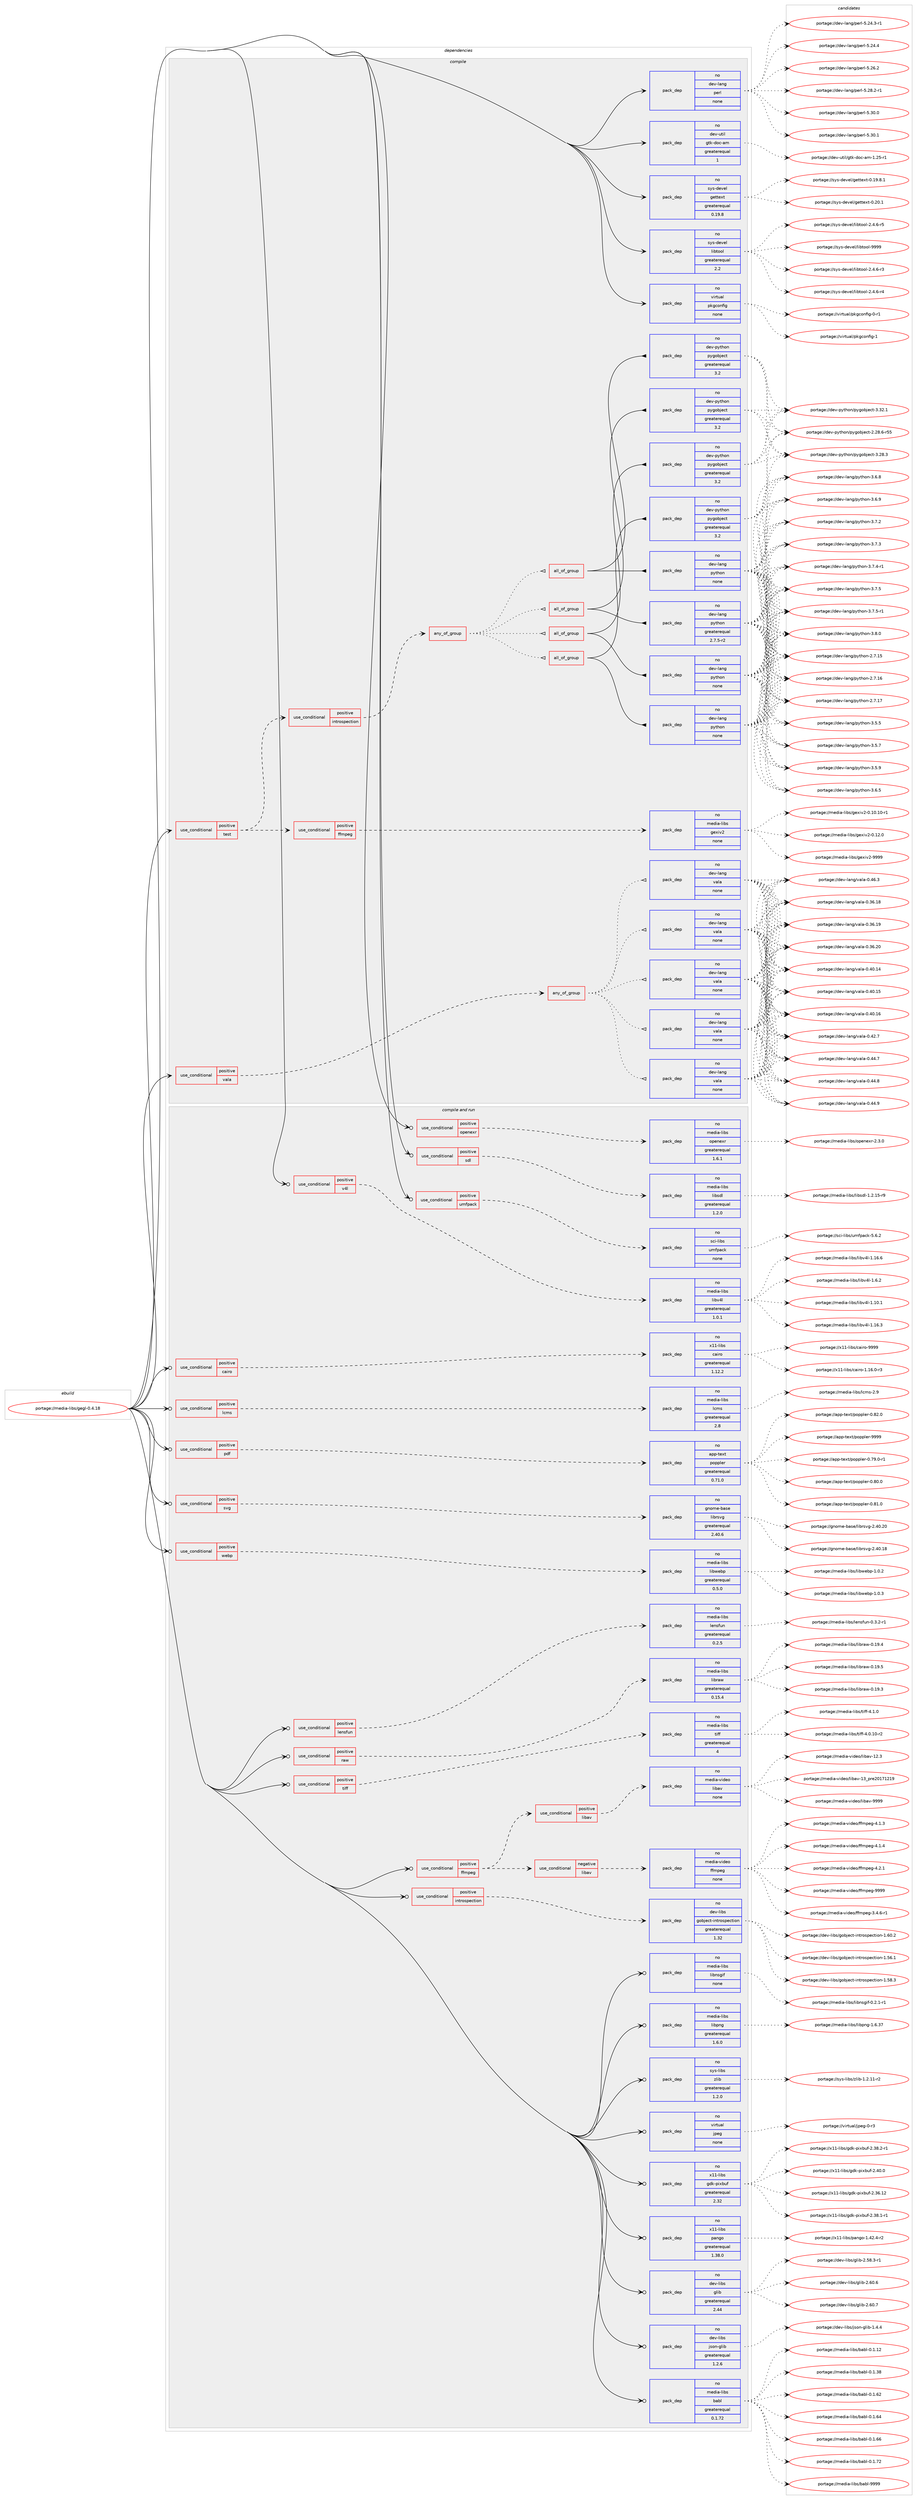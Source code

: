 digraph prolog {

# *************
# Graph options
# *************

newrank=true;
concentrate=true;
compound=true;
graph [rankdir=LR,fontname=Helvetica,fontsize=10,ranksep=1.5];#, ranksep=2.5, nodesep=0.2];
edge  [arrowhead=vee];
node  [fontname=Helvetica,fontsize=10];

# **********
# The ebuild
# **********

subgraph cluster_leftcol {
color=gray;
rank=same;
label=<<i>ebuild</i>>;
id [label="portage://media-libs/gegl-0.4.18", color=red, width=4, href="../media-libs/gegl-0.4.18.svg"];
}

# ****************
# The dependencies
# ****************

subgraph cluster_midcol {
color=gray;
label=<<i>dependencies</i>>;
subgraph cluster_compile {
fillcolor="#eeeeee";
style=filled;
label=<<i>compile</i>>;
subgraph cond79545 {
dependency318712 [label=<<TABLE BORDER="0" CELLBORDER="1" CELLSPACING="0" CELLPADDING="4"><TR><TD ROWSPAN="3" CELLPADDING="10">use_conditional</TD></TR><TR><TD>positive</TD></TR><TR><TD>test</TD></TR></TABLE>>, shape=none, color=red];
subgraph cond79546 {
dependency318713 [label=<<TABLE BORDER="0" CELLBORDER="1" CELLSPACING="0" CELLPADDING="4"><TR><TD ROWSPAN="3" CELLPADDING="10">use_conditional</TD></TR><TR><TD>positive</TD></TR><TR><TD>ffmpeg</TD></TR></TABLE>>, shape=none, color=red];
subgraph pack234020 {
dependency318714 [label=<<TABLE BORDER="0" CELLBORDER="1" CELLSPACING="0" CELLPADDING="4" WIDTH="220"><TR><TD ROWSPAN="6" CELLPADDING="30">pack_dep</TD></TR><TR><TD WIDTH="110">no</TD></TR><TR><TD>media-libs</TD></TR><TR><TD>gexiv2</TD></TR><TR><TD>none</TD></TR><TR><TD></TD></TR></TABLE>>, shape=none, color=blue];
}
dependency318713:e -> dependency318714:w [weight=20,style="dashed",arrowhead="vee"];
}
dependency318712:e -> dependency318713:w [weight=20,style="dashed",arrowhead="vee"];
subgraph cond79547 {
dependency318715 [label=<<TABLE BORDER="0" CELLBORDER="1" CELLSPACING="0" CELLPADDING="4"><TR><TD ROWSPAN="3" CELLPADDING="10">use_conditional</TD></TR><TR><TD>positive</TD></TR><TR><TD>introspection</TD></TR></TABLE>>, shape=none, color=red];
subgraph any5027 {
dependency318716 [label=<<TABLE BORDER="0" CELLBORDER="1" CELLSPACING="0" CELLPADDING="4"><TR><TD CELLPADDING="10">any_of_group</TD></TR></TABLE>>, shape=none, color=red];subgraph all123 {
dependency318717 [label=<<TABLE BORDER="0" CELLBORDER="1" CELLSPACING="0" CELLPADDING="4"><TR><TD CELLPADDING="10">all_of_group</TD></TR></TABLE>>, shape=none, color=red];subgraph pack234021 {
dependency318718 [label=<<TABLE BORDER="0" CELLBORDER="1" CELLSPACING="0" CELLPADDING="4" WIDTH="220"><TR><TD ROWSPAN="6" CELLPADDING="30">pack_dep</TD></TR><TR><TD WIDTH="110">no</TD></TR><TR><TD>dev-lang</TD></TR><TR><TD>python</TD></TR><TR><TD>none</TD></TR><TR><TD></TD></TR></TABLE>>, shape=none, color=blue];
}
dependency318717:e -> dependency318718:w [weight=20,style="solid",arrowhead="inv"];
subgraph pack234022 {
dependency318719 [label=<<TABLE BORDER="0" CELLBORDER="1" CELLSPACING="0" CELLPADDING="4" WIDTH="220"><TR><TD ROWSPAN="6" CELLPADDING="30">pack_dep</TD></TR><TR><TD WIDTH="110">no</TD></TR><TR><TD>dev-python</TD></TR><TR><TD>pygobject</TD></TR><TR><TD>greaterequal</TD></TR><TR><TD>3.2</TD></TR></TABLE>>, shape=none, color=blue];
}
dependency318717:e -> dependency318719:w [weight=20,style="solid",arrowhead="inv"];
}
dependency318716:e -> dependency318717:w [weight=20,style="dotted",arrowhead="oinv"];
subgraph all124 {
dependency318720 [label=<<TABLE BORDER="0" CELLBORDER="1" CELLSPACING="0" CELLPADDING="4"><TR><TD CELLPADDING="10">all_of_group</TD></TR></TABLE>>, shape=none, color=red];subgraph pack234023 {
dependency318721 [label=<<TABLE BORDER="0" CELLBORDER="1" CELLSPACING="0" CELLPADDING="4" WIDTH="220"><TR><TD ROWSPAN="6" CELLPADDING="30">pack_dep</TD></TR><TR><TD WIDTH="110">no</TD></TR><TR><TD>dev-lang</TD></TR><TR><TD>python</TD></TR><TR><TD>none</TD></TR><TR><TD></TD></TR></TABLE>>, shape=none, color=blue];
}
dependency318720:e -> dependency318721:w [weight=20,style="solid",arrowhead="inv"];
subgraph pack234024 {
dependency318722 [label=<<TABLE BORDER="0" CELLBORDER="1" CELLSPACING="0" CELLPADDING="4" WIDTH="220"><TR><TD ROWSPAN="6" CELLPADDING="30">pack_dep</TD></TR><TR><TD WIDTH="110">no</TD></TR><TR><TD>dev-python</TD></TR><TR><TD>pygobject</TD></TR><TR><TD>greaterequal</TD></TR><TR><TD>3.2</TD></TR></TABLE>>, shape=none, color=blue];
}
dependency318720:e -> dependency318722:w [weight=20,style="solid",arrowhead="inv"];
}
dependency318716:e -> dependency318720:w [weight=20,style="dotted",arrowhead="oinv"];
subgraph all125 {
dependency318723 [label=<<TABLE BORDER="0" CELLBORDER="1" CELLSPACING="0" CELLPADDING="4"><TR><TD CELLPADDING="10">all_of_group</TD></TR></TABLE>>, shape=none, color=red];subgraph pack234025 {
dependency318724 [label=<<TABLE BORDER="0" CELLBORDER="1" CELLSPACING="0" CELLPADDING="4" WIDTH="220"><TR><TD ROWSPAN="6" CELLPADDING="30">pack_dep</TD></TR><TR><TD WIDTH="110">no</TD></TR><TR><TD>dev-lang</TD></TR><TR><TD>python</TD></TR><TR><TD>none</TD></TR><TR><TD></TD></TR></TABLE>>, shape=none, color=blue];
}
dependency318723:e -> dependency318724:w [weight=20,style="solid",arrowhead="inv"];
subgraph pack234026 {
dependency318725 [label=<<TABLE BORDER="0" CELLBORDER="1" CELLSPACING="0" CELLPADDING="4" WIDTH="220"><TR><TD ROWSPAN="6" CELLPADDING="30">pack_dep</TD></TR><TR><TD WIDTH="110">no</TD></TR><TR><TD>dev-python</TD></TR><TR><TD>pygobject</TD></TR><TR><TD>greaterequal</TD></TR><TR><TD>3.2</TD></TR></TABLE>>, shape=none, color=blue];
}
dependency318723:e -> dependency318725:w [weight=20,style="solid",arrowhead="inv"];
}
dependency318716:e -> dependency318723:w [weight=20,style="dotted",arrowhead="oinv"];
subgraph all126 {
dependency318726 [label=<<TABLE BORDER="0" CELLBORDER="1" CELLSPACING="0" CELLPADDING="4"><TR><TD CELLPADDING="10">all_of_group</TD></TR></TABLE>>, shape=none, color=red];subgraph pack234027 {
dependency318727 [label=<<TABLE BORDER="0" CELLBORDER="1" CELLSPACING="0" CELLPADDING="4" WIDTH="220"><TR><TD ROWSPAN="6" CELLPADDING="30">pack_dep</TD></TR><TR><TD WIDTH="110">no</TD></TR><TR><TD>dev-lang</TD></TR><TR><TD>python</TD></TR><TR><TD>greaterequal</TD></TR><TR><TD>2.7.5-r2</TD></TR></TABLE>>, shape=none, color=blue];
}
dependency318726:e -> dependency318727:w [weight=20,style="solid",arrowhead="inv"];
subgraph pack234028 {
dependency318728 [label=<<TABLE BORDER="0" CELLBORDER="1" CELLSPACING="0" CELLPADDING="4" WIDTH="220"><TR><TD ROWSPAN="6" CELLPADDING="30">pack_dep</TD></TR><TR><TD WIDTH="110">no</TD></TR><TR><TD>dev-python</TD></TR><TR><TD>pygobject</TD></TR><TR><TD>greaterequal</TD></TR><TR><TD>3.2</TD></TR></TABLE>>, shape=none, color=blue];
}
dependency318726:e -> dependency318728:w [weight=20,style="solid",arrowhead="inv"];
}
dependency318716:e -> dependency318726:w [weight=20,style="dotted",arrowhead="oinv"];
}
dependency318715:e -> dependency318716:w [weight=20,style="dashed",arrowhead="vee"];
}
dependency318712:e -> dependency318715:w [weight=20,style="dashed",arrowhead="vee"];
}
id:e -> dependency318712:w [weight=20,style="solid",arrowhead="vee"];
subgraph cond79548 {
dependency318729 [label=<<TABLE BORDER="0" CELLBORDER="1" CELLSPACING="0" CELLPADDING="4"><TR><TD ROWSPAN="3" CELLPADDING="10">use_conditional</TD></TR><TR><TD>positive</TD></TR><TR><TD>vala</TD></TR></TABLE>>, shape=none, color=red];
subgraph any5028 {
dependency318730 [label=<<TABLE BORDER="0" CELLBORDER="1" CELLSPACING="0" CELLPADDING="4"><TR><TD CELLPADDING="10">any_of_group</TD></TR></TABLE>>, shape=none, color=red];subgraph pack234029 {
dependency318731 [label=<<TABLE BORDER="0" CELLBORDER="1" CELLSPACING="0" CELLPADDING="4" WIDTH="220"><TR><TD ROWSPAN="6" CELLPADDING="30">pack_dep</TD></TR><TR><TD WIDTH="110">no</TD></TR><TR><TD>dev-lang</TD></TR><TR><TD>vala</TD></TR><TR><TD>none</TD></TR><TR><TD></TD></TR></TABLE>>, shape=none, color=blue];
}
dependency318730:e -> dependency318731:w [weight=20,style="dotted",arrowhead="oinv"];
subgraph pack234030 {
dependency318732 [label=<<TABLE BORDER="0" CELLBORDER="1" CELLSPACING="0" CELLPADDING="4" WIDTH="220"><TR><TD ROWSPAN="6" CELLPADDING="30">pack_dep</TD></TR><TR><TD WIDTH="110">no</TD></TR><TR><TD>dev-lang</TD></TR><TR><TD>vala</TD></TR><TR><TD>none</TD></TR><TR><TD></TD></TR></TABLE>>, shape=none, color=blue];
}
dependency318730:e -> dependency318732:w [weight=20,style="dotted",arrowhead="oinv"];
subgraph pack234031 {
dependency318733 [label=<<TABLE BORDER="0" CELLBORDER="1" CELLSPACING="0" CELLPADDING="4" WIDTH="220"><TR><TD ROWSPAN="6" CELLPADDING="30">pack_dep</TD></TR><TR><TD WIDTH="110">no</TD></TR><TR><TD>dev-lang</TD></TR><TR><TD>vala</TD></TR><TR><TD>none</TD></TR><TR><TD></TD></TR></TABLE>>, shape=none, color=blue];
}
dependency318730:e -> dependency318733:w [weight=20,style="dotted",arrowhead="oinv"];
subgraph pack234032 {
dependency318734 [label=<<TABLE BORDER="0" CELLBORDER="1" CELLSPACING="0" CELLPADDING="4" WIDTH="220"><TR><TD ROWSPAN="6" CELLPADDING="30">pack_dep</TD></TR><TR><TD WIDTH="110">no</TD></TR><TR><TD>dev-lang</TD></TR><TR><TD>vala</TD></TR><TR><TD>none</TD></TR><TR><TD></TD></TR></TABLE>>, shape=none, color=blue];
}
dependency318730:e -> dependency318734:w [weight=20,style="dotted",arrowhead="oinv"];
subgraph pack234033 {
dependency318735 [label=<<TABLE BORDER="0" CELLBORDER="1" CELLSPACING="0" CELLPADDING="4" WIDTH="220"><TR><TD ROWSPAN="6" CELLPADDING="30">pack_dep</TD></TR><TR><TD WIDTH="110">no</TD></TR><TR><TD>dev-lang</TD></TR><TR><TD>vala</TD></TR><TR><TD>none</TD></TR><TR><TD></TD></TR></TABLE>>, shape=none, color=blue];
}
dependency318730:e -> dependency318735:w [weight=20,style="dotted",arrowhead="oinv"];
}
dependency318729:e -> dependency318730:w [weight=20,style="dashed",arrowhead="vee"];
}
id:e -> dependency318729:w [weight=20,style="solid",arrowhead="vee"];
subgraph pack234034 {
dependency318736 [label=<<TABLE BORDER="0" CELLBORDER="1" CELLSPACING="0" CELLPADDING="4" WIDTH="220"><TR><TD ROWSPAN="6" CELLPADDING="30">pack_dep</TD></TR><TR><TD WIDTH="110">no</TD></TR><TR><TD>dev-lang</TD></TR><TR><TD>perl</TD></TR><TR><TD>none</TD></TR><TR><TD></TD></TR></TABLE>>, shape=none, color=blue];
}
id:e -> dependency318736:w [weight=20,style="solid",arrowhead="vee"];
subgraph pack234035 {
dependency318737 [label=<<TABLE BORDER="0" CELLBORDER="1" CELLSPACING="0" CELLPADDING="4" WIDTH="220"><TR><TD ROWSPAN="6" CELLPADDING="30">pack_dep</TD></TR><TR><TD WIDTH="110">no</TD></TR><TR><TD>dev-util</TD></TR><TR><TD>gtk-doc-am</TD></TR><TR><TD>greaterequal</TD></TR><TR><TD>1</TD></TR></TABLE>>, shape=none, color=blue];
}
id:e -> dependency318737:w [weight=20,style="solid",arrowhead="vee"];
subgraph pack234036 {
dependency318738 [label=<<TABLE BORDER="0" CELLBORDER="1" CELLSPACING="0" CELLPADDING="4" WIDTH="220"><TR><TD ROWSPAN="6" CELLPADDING="30">pack_dep</TD></TR><TR><TD WIDTH="110">no</TD></TR><TR><TD>sys-devel</TD></TR><TR><TD>gettext</TD></TR><TR><TD>greaterequal</TD></TR><TR><TD>0.19.8</TD></TR></TABLE>>, shape=none, color=blue];
}
id:e -> dependency318738:w [weight=20,style="solid",arrowhead="vee"];
subgraph pack234037 {
dependency318739 [label=<<TABLE BORDER="0" CELLBORDER="1" CELLSPACING="0" CELLPADDING="4" WIDTH="220"><TR><TD ROWSPAN="6" CELLPADDING="30">pack_dep</TD></TR><TR><TD WIDTH="110">no</TD></TR><TR><TD>sys-devel</TD></TR><TR><TD>libtool</TD></TR><TR><TD>greaterequal</TD></TR><TR><TD>2.2</TD></TR></TABLE>>, shape=none, color=blue];
}
id:e -> dependency318739:w [weight=20,style="solid",arrowhead="vee"];
subgraph pack234038 {
dependency318740 [label=<<TABLE BORDER="0" CELLBORDER="1" CELLSPACING="0" CELLPADDING="4" WIDTH="220"><TR><TD ROWSPAN="6" CELLPADDING="30">pack_dep</TD></TR><TR><TD WIDTH="110">no</TD></TR><TR><TD>virtual</TD></TR><TR><TD>pkgconfig</TD></TR><TR><TD>none</TD></TR><TR><TD></TD></TR></TABLE>>, shape=none, color=blue];
}
id:e -> dependency318740:w [weight=20,style="solid",arrowhead="vee"];
}
subgraph cluster_compileandrun {
fillcolor="#eeeeee";
style=filled;
label=<<i>compile and run</i>>;
subgraph cond79549 {
dependency318741 [label=<<TABLE BORDER="0" CELLBORDER="1" CELLSPACING="0" CELLPADDING="4"><TR><TD ROWSPAN="3" CELLPADDING="10">use_conditional</TD></TR><TR><TD>positive</TD></TR><TR><TD>cairo</TD></TR></TABLE>>, shape=none, color=red];
subgraph pack234039 {
dependency318742 [label=<<TABLE BORDER="0" CELLBORDER="1" CELLSPACING="0" CELLPADDING="4" WIDTH="220"><TR><TD ROWSPAN="6" CELLPADDING="30">pack_dep</TD></TR><TR><TD WIDTH="110">no</TD></TR><TR><TD>x11-libs</TD></TR><TR><TD>cairo</TD></TR><TR><TD>greaterequal</TD></TR><TR><TD>1.12.2</TD></TR></TABLE>>, shape=none, color=blue];
}
dependency318741:e -> dependency318742:w [weight=20,style="dashed",arrowhead="vee"];
}
id:e -> dependency318741:w [weight=20,style="solid",arrowhead="odotvee"];
subgraph cond79550 {
dependency318743 [label=<<TABLE BORDER="0" CELLBORDER="1" CELLSPACING="0" CELLPADDING="4"><TR><TD ROWSPAN="3" CELLPADDING="10">use_conditional</TD></TR><TR><TD>positive</TD></TR><TR><TD>ffmpeg</TD></TR></TABLE>>, shape=none, color=red];
subgraph cond79551 {
dependency318744 [label=<<TABLE BORDER="0" CELLBORDER="1" CELLSPACING="0" CELLPADDING="4"><TR><TD ROWSPAN="3" CELLPADDING="10">use_conditional</TD></TR><TR><TD>positive</TD></TR><TR><TD>libav</TD></TR></TABLE>>, shape=none, color=red];
subgraph pack234040 {
dependency318745 [label=<<TABLE BORDER="0" CELLBORDER="1" CELLSPACING="0" CELLPADDING="4" WIDTH="220"><TR><TD ROWSPAN="6" CELLPADDING="30">pack_dep</TD></TR><TR><TD WIDTH="110">no</TD></TR><TR><TD>media-video</TD></TR><TR><TD>libav</TD></TR><TR><TD>none</TD></TR><TR><TD></TD></TR></TABLE>>, shape=none, color=blue];
}
dependency318744:e -> dependency318745:w [weight=20,style="dashed",arrowhead="vee"];
}
dependency318743:e -> dependency318744:w [weight=20,style="dashed",arrowhead="vee"];
subgraph cond79552 {
dependency318746 [label=<<TABLE BORDER="0" CELLBORDER="1" CELLSPACING="0" CELLPADDING="4"><TR><TD ROWSPAN="3" CELLPADDING="10">use_conditional</TD></TR><TR><TD>negative</TD></TR><TR><TD>libav</TD></TR></TABLE>>, shape=none, color=red];
subgraph pack234041 {
dependency318747 [label=<<TABLE BORDER="0" CELLBORDER="1" CELLSPACING="0" CELLPADDING="4" WIDTH="220"><TR><TD ROWSPAN="6" CELLPADDING="30">pack_dep</TD></TR><TR><TD WIDTH="110">no</TD></TR><TR><TD>media-video</TD></TR><TR><TD>ffmpeg</TD></TR><TR><TD>none</TD></TR><TR><TD></TD></TR></TABLE>>, shape=none, color=blue];
}
dependency318746:e -> dependency318747:w [weight=20,style="dashed",arrowhead="vee"];
}
dependency318743:e -> dependency318746:w [weight=20,style="dashed",arrowhead="vee"];
}
id:e -> dependency318743:w [weight=20,style="solid",arrowhead="odotvee"];
subgraph cond79553 {
dependency318748 [label=<<TABLE BORDER="0" CELLBORDER="1" CELLSPACING="0" CELLPADDING="4"><TR><TD ROWSPAN="3" CELLPADDING="10">use_conditional</TD></TR><TR><TD>positive</TD></TR><TR><TD>introspection</TD></TR></TABLE>>, shape=none, color=red];
subgraph pack234042 {
dependency318749 [label=<<TABLE BORDER="0" CELLBORDER="1" CELLSPACING="0" CELLPADDING="4" WIDTH="220"><TR><TD ROWSPAN="6" CELLPADDING="30">pack_dep</TD></TR><TR><TD WIDTH="110">no</TD></TR><TR><TD>dev-libs</TD></TR><TR><TD>gobject-introspection</TD></TR><TR><TD>greaterequal</TD></TR><TR><TD>1.32</TD></TR></TABLE>>, shape=none, color=blue];
}
dependency318748:e -> dependency318749:w [weight=20,style="dashed",arrowhead="vee"];
}
id:e -> dependency318748:w [weight=20,style="solid",arrowhead="odotvee"];
subgraph cond79554 {
dependency318750 [label=<<TABLE BORDER="0" CELLBORDER="1" CELLSPACING="0" CELLPADDING="4"><TR><TD ROWSPAN="3" CELLPADDING="10">use_conditional</TD></TR><TR><TD>positive</TD></TR><TR><TD>lcms</TD></TR></TABLE>>, shape=none, color=red];
subgraph pack234043 {
dependency318751 [label=<<TABLE BORDER="0" CELLBORDER="1" CELLSPACING="0" CELLPADDING="4" WIDTH="220"><TR><TD ROWSPAN="6" CELLPADDING="30">pack_dep</TD></TR><TR><TD WIDTH="110">no</TD></TR><TR><TD>media-libs</TD></TR><TR><TD>lcms</TD></TR><TR><TD>greaterequal</TD></TR><TR><TD>2.8</TD></TR></TABLE>>, shape=none, color=blue];
}
dependency318750:e -> dependency318751:w [weight=20,style="dashed",arrowhead="vee"];
}
id:e -> dependency318750:w [weight=20,style="solid",arrowhead="odotvee"];
subgraph cond79555 {
dependency318752 [label=<<TABLE BORDER="0" CELLBORDER="1" CELLSPACING="0" CELLPADDING="4"><TR><TD ROWSPAN="3" CELLPADDING="10">use_conditional</TD></TR><TR><TD>positive</TD></TR><TR><TD>lensfun</TD></TR></TABLE>>, shape=none, color=red];
subgraph pack234044 {
dependency318753 [label=<<TABLE BORDER="0" CELLBORDER="1" CELLSPACING="0" CELLPADDING="4" WIDTH="220"><TR><TD ROWSPAN="6" CELLPADDING="30">pack_dep</TD></TR><TR><TD WIDTH="110">no</TD></TR><TR><TD>media-libs</TD></TR><TR><TD>lensfun</TD></TR><TR><TD>greaterequal</TD></TR><TR><TD>0.2.5</TD></TR></TABLE>>, shape=none, color=blue];
}
dependency318752:e -> dependency318753:w [weight=20,style="dashed",arrowhead="vee"];
}
id:e -> dependency318752:w [weight=20,style="solid",arrowhead="odotvee"];
subgraph cond79556 {
dependency318754 [label=<<TABLE BORDER="0" CELLBORDER="1" CELLSPACING="0" CELLPADDING="4"><TR><TD ROWSPAN="3" CELLPADDING="10">use_conditional</TD></TR><TR><TD>positive</TD></TR><TR><TD>openexr</TD></TR></TABLE>>, shape=none, color=red];
subgraph pack234045 {
dependency318755 [label=<<TABLE BORDER="0" CELLBORDER="1" CELLSPACING="0" CELLPADDING="4" WIDTH="220"><TR><TD ROWSPAN="6" CELLPADDING="30">pack_dep</TD></TR><TR><TD WIDTH="110">no</TD></TR><TR><TD>media-libs</TD></TR><TR><TD>openexr</TD></TR><TR><TD>greaterequal</TD></TR><TR><TD>1.6.1</TD></TR></TABLE>>, shape=none, color=blue];
}
dependency318754:e -> dependency318755:w [weight=20,style="dashed",arrowhead="vee"];
}
id:e -> dependency318754:w [weight=20,style="solid",arrowhead="odotvee"];
subgraph cond79557 {
dependency318756 [label=<<TABLE BORDER="0" CELLBORDER="1" CELLSPACING="0" CELLPADDING="4"><TR><TD ROWSPAN="3" CELLPADDING="10">use_conditional</TD></TR><TR><TD>positive</TD></TR><TR><TD>pdf</TD></TR></TABLE>>, shape=none, color=red];
subgraph pack234046 {
dependency318757 [label=<<TABLE BORDER="0" CELLBORDER="1" CELLSPACING="0" CELLPADDING="4" WIDTH="220"><TR><TD ROWSPAN="6" CELLPADDING="30">pack_dep</TD></TR><TR><TD WIDTH="110">no</TD></TR><TR><TD>app-text</TD></TR><TR><TD>poppler</TD></TR><TR><TD>greaterequal</TD></TR><TR><TD>0.71.0</TD></TR></TABLE>>, shape=none, color=blue];
}
dependency318756:e -> dependency318757:w [weight=20,style="dashed",arrowhead="vee"];
}
id:e -> dependency318756:w [weight=20,style="solid",arrowhead="odotvee"];
subgraph cond79558 {
dependency318758 [label=<<TABLE BORDER="0" CELLBORDER="1" CELLSPACING="0" CELLPADDING="4"><TR><TD ROWSPAN="3" CELLPADDING="10">use_conditional</TD></TR><TR><TD>positive</TD></TR><TR><TD>raw</TD></TR></TABLE>>, shape=none, color=red];
subgraph pack234047 {
dependency318759 [label=<<TABLE BORDER="0" CELLBORDER="1" CELLSPACING="0" CELLPADDING="4" WIDTH="220"><TR><TD ROWSPAN="6" CELLPADDING="30">pack_dep</TD></TR><TR><TD WIDTH="110">no</TD></TR><TR><TD>media-libs</TD></TR><TR><TD>libraw</TD></TR><TR><TD>greaterequal</TD></TR><TR><TD>0.15.4</TD></TR></TABLE>>, shape=none, color=blue];
}
dependency318758:e -> dependency318759:w [weight=20,style="dashed",arrowhead="vee"];
}
id:e -> dependency318758:w [weight=20,style="solid",arrowhead="odotvee"];
subgraph cond79559 {
dependency318760 [label=<<TABLE BORDER="0" CELLBORDER="1" CELLSPACING="0" CELLPADDING="4"><TR><TD ROWSPAN="3" CELLPADDING="10">use_conditional</TD></TR><TR><TD>positive</TD></TR><TR><TD>sdl</TD></TR></TABLE>>, shape=none, color=red];
subgraph pack234048 {
dependency318761 [label=<<TABLE BORDER="0" CELLBORDER="1" CELLSPACING="0" CELLPADDING="4" WIDTH="220"><TR><TD ROWSPAN="6" CELLPADDING="30">pack_dep</TD></TR><TR><TD WIDTH="110">no</TD></TR><TR><TD>media-libs</TD></TR><TR><TD>libsdl</TD></TR><TR><TD>greaterequal</TD></TR><TR><TD>1.2.0</TD></TR></TABLE>>, shape=none, color=blue];
}
dependency318760:e -> dependency318761:w [weight=20,style="dashed",arrowhead="vee"];
}
id:e -> dependency318760:w [weight=20,style="solid",arrowhead="odotvee"];
subgraph cond79560 {
dependency318762 [label=<<TABLE BORDER="0" CELLBORDER="1" CELLSPACING="0" CELLPADDING="4"><TR><TD ROWSPAN="3" CELLPADDING="10">use_conditional</TD></TR><TR><TD>positive</TD></TR><TR><TD>svg</TD></TR></TABLE>>, shape=none, color=red];
subgraph pack234049 {
dependency318763 [label=<<TABLE BORDER="0" CELLBORDER="1" CELLSPACING="0" CELLPADDING="4" WIDTH="220"><TR><TD ROWSPAN="6" CELLPADDING="30">pack_dep</TD></TR><TR><TD WIDTH="110">no</TD></TR><TR><TD>gnome-base</TD></TR><TR><TD>librsvg</TD></TR><TR><TD>greaterequal</TD></TR><TR><TD>2.40.6</TD></TR></TABLE>>, shape=none, color=blue];
}
dependency318762:e -> dependency318763:w [weight=20,style="dashed",arrowhead="vee"];
}
id:e -> dependency318762:w [weight=20,style="solid",arrowhead="odotvee"];
subgraph cond79561 {
dependency318764 [label=<<TABLE BORDER="0" CELLBORDER="1" CELLSPACING="0" CELLPADDING="4"><TR><TD ROWSPAN="3" CELLPADDING="10">use_conditional</TD></TR><TR><TD>positive</TD></TR><TR><TD>tiff</TD></TR></TABLE>>, shape=none, color=red];
subgraph pack234050 {
dependency318765 [label=<<TABLE BORDER="0" CELLBORDER="1" CELLSPACING="0" CELLPADDING="4" WIDTH="220"><TR><TD ROWSPAN="6" CELLPADDING="30">pack_dep</TD></TR><TR><TD WIDTH="110">no</TD></TR><TR><TD>media-libs</TD></TR><TR><TD>tiff</TD></TR><TR><TD>greaterequal</TD></TR><TR><TD>4</TD></TR></TABLE>>, shape=none, color=blue];
}
dependency318764:e -> dependency318765:w [weight=20,style="dashed",arrowhead="vee"];
}
id:e -> dependency318764:w [weight=20,style="solid",arrowhead="odotvee"];
subgraph cond79562 {
dependency318766 [label=<<TABLE BORDER="0" CELLBORDER="1" CELLSPACING="0" CELLPADDING="4"><TR><TD ROWSPAN="3" CELLPADDING="10">use_conditional</TD></TR><TR><TD>positive</TD></TR><TR><TD>umfpack</TD></TR></TABLE>>, shape=none, color=red];
subgraph pack234051 {
dependency318767 [label=<<TABLE BORDER="0" CELLBORDER="1" CELLSPACING="0" CELLPADDING="4" WIDTH="220"><TR><TD ROWSPAN="6" CELLPADDING="30">pack_dep</TD></TR><TR><TD WIDTH="110">no</TD></TR><TR><TD>sci-libs</TD></TR><TR><TD>umfpack</TD></TR><TR><TD>none</TD></TR><TR><TD></TD></TR></TABLE>>, shape=none, color=blue];
}
dependency318766:e -> dependency318767:w [weight=20,style="dashed",arrowhead="vee"];
}
id:e -> dependency318766:w [weight=20,style="solid",arrowhead="odotvee"];
subgraph cond79563 {
dependency318768 [label=<<TABLE BORDER="0" CELLBORDER="1" CELLSPACING="0" CELLPADDING="4"><TR><TD ROWSPAN="3" CELLPADDING="10">use_conditional</TD></TR><TR><TD>positive</TD></TR><TR><TD>v4l</TD></TR></TABLE>>, shape=none, color=red];
subgraph pack234052 {
dependency318769 [label=<<TABLE BORDER="0" CELLBORDER="1" CELLSPACING="0" CELLPADDING="4" WIDTH="220"><TR><TD ROWSPAN="6" CELLPADDING="30">pack_dep</TD></TR><TR><TD WIDTH="110">no</TD></TR><TR><TD>media-libs</TD></TR><TR><TD>libv4l</TD></TR><TR><TD>greaterequal</TD></TR><TR><TD>1.0.1</TD></TR></TABLE>>, shape=none, color=blue];
}
dependency318768:e -> dependency318769:w [weight=20,style="dashed",arrowhead="vee"];
}
id:e -> dependency318768:w [weight=20,style="solid",arrowhead="odotvee"];
subgraph cond79564 {
dependency318770 [label=<<TABLE BORDER="0" CELLBORDER="1" CELLSPACING="0" CELLPADDING="4"><TR><TD ROWSPAN="3" CELLPADDING="10">use_conditional</TD></TR><TR><TD>positive</TD></TR><TR><TD>webp</TD></TR></TABLE>>, shape=none, color=red];
subgraph pack234053 {
dependency318771 [label=<<TABLE BORDER="0" CELLBORDER="1" CELLSPACING="0" CELLPADDING="4" WIDTH="220"><TR><TD ROWSPAN="6" CELLPADDING="30">pack_dep</TD></TR><TR><TD WIDTH="110">no</TD></TR><TR><TD>media-libs</TD></TR><TR><TD>libwebp</TD></TR><TR><TD>greaterequal</TD></TR><TR><TD>0.5.0</TD></TR></TABLE>>, shape=none, color=blue];
}
dependency318770:e -> dependency318771:w [weight=20,style="dashed",arrowhead="vee"];
}
id:e -> dependency318770:w [weight=20,style="solid",arrowhead="odotvee"];
subgraph pack234054 {
dependency318772 [label=<<TABLE BORDER="0" CELLBORDER="1" CELLSPACING="0" CELLPADDING="4" WIDTH="220"><TR><TD ROWSPAN="6" CELLPADDING="30">pack_dep</TD></TR><TR><TD WIDTH="110">no</TD></TR><TR><TD>dev-libs</TD></TR><TR><TD>glib</TD></TR><TR><TD>greaterequal</TD></TR><TR><TD>2.44</TD></TR></TABLE>>, shape=none, color=blue];
}
id:e -> dependency318772:w [weight=20,style="solid",arrowhead="odotvee"];
subgraph pack234055 {
dependency318773 [label=<<TABLE BORDER="0" CELLBORDER="1" CELLSPACING="0" CELLPADDING="4" WIDTH="220"><TR><TD ROWSPAN="6" CELLPADDING="30">pack_dep</TD></TR><TR><TD WIDTH="110">no</TD></TR><TR><TD>dev-libs</TD></TR><TR><TD>json-glib</TD></TR><TR><TD>greaterequal</TD></TR><TR><TD>1.2.6</TD></TR></TABLE>>, shape=none, color=blue];
}
id:e -> dependency318773:w [weight=20,style="solid",arrowhead="odotvee"];
subgraph pack234056 {
dependency318774 [label=<<TABLE BORDER="0" CELLBORDER="1" CELLSPACING="0" CELLPADDING="4" WIDTH="220"><TR><TD ROWSPAN="6" CELLPADDING="30">pack_dep</TD></TR><TR><TD WIDTH="110">no</TD></TR><TR><TD>media-libs</TD></TR><TR><TD>babl</TD></TR><TR><TD>greaterequal</TD></TR><TR><TD>0.1.72</TD></TR></TABLE>>, shape=none, color=blue];
}
id:e -> dependency318774:w [weight=20,style="solid",arrowhead="odotvee"];
subgraph pack234057 {
dependency318775 [label=<<TABLE BORDER="0" CELLBORDER="1" CELLSPACING="0" CELLPADDING="4" WIDTH="220"><TR><TD ROWSPAN="6" CELLPADDING="30">pack_dep</TD></TR><TR><TD WIDTH="110">no</TD></TR><TR><TD>media-libs</TD></TR><TR><TD>libnsgif</TD></TR><TR><TD>none</TD></TR><TR><TD></TD></TR></TABLE>>, shape=none, color=blue];
}
id:e -> dependency318775:w [weight=20,style="solid",arrowhead="odotvee"];
subgraph pack234058 {
dependency318776 [label=<<TABLE BORDER="0" CELLBORDER="1" CELLSPACING="0" CELLPADDING="4" WIDTH="220"><TR><TD ROWSPAN="6" CELLPADDING="30">pack_dep</TD></TR><TR><TD WIDTH="110">no</TD></TR><TR><TD>media-libs</TD></TR><TR><TD>libpng</TD></TR><TR><TD>greaterequal</TD></TR><TR><TD>1.6.0</TD></TR></TABLE>>, shape=none, color=blue];
}
id:e -> dependency318776:w [weight=20,style="solid",arrowhead="odotvee"];
subgraph pack234059 {
dependency318777 [label=<<TABLE BORDER="0" CELLBORDER="1" CELLSPACING="0" CELLPADDING="4" WIDTH="220"><TR><TD ROWSPAN="6" CELLPADDING="30">pack_dep</TD></TR><TR><TD WIDTH="110">no</TD></TR><TR><TD>sys-libs</TD></TR><TR><TD>zlib</TD></TR><TR><TD>greaterequal</TD></TR><TR><TD>1.2.0</TD></TR></TABLE>>, shape=none, color=blue];
}
id:e -> dependency318777:w [weight=20,style="solid",arrowhead="odotvee"];
subgraph pack234060 {
dependency318778 [label=<<TABLE BORDER="0" CELLBORDER="1" CELLSPACING="0" CELLPADDING="4" WIDTH="220"><TR><TD ROWSPAN="6" CELLPADDING="30">pack_dep</TD></TR><TR><TD WIDTH="110">no</TD></TR><TR><TD>virtual</TD></TR><TR><TD>jpeg</TD></TR><TR><TD>none</TD></TR><TR><TD></TD></TR></TABLE>>, shape=none, color=blue];
}
id:e -> dependency318778:w [weight=20,style="solid",arrowhead="odotvee"];
subgraph pack234061 {
dependency318779 [label=<<TABLE BORDER="0" CELLBORDER="1" CELLSPACING="0" CELLPADDING="4" WIDTH="220"><TR><TD ROWSPAN="6" CELLPADDING="30">pack_dep</TD></TR><TR><TD WIDTH="110">no</TD></TR><TR><TD>x11-libs</TD></TR><TR><TD>gdk-pixbuf</TD></TR><TR><TD>greaterequal</TD></TR><TR><TD>2.32</TD></TR></TABLE>>, shape=none, color=blue];
}
id:e -> dependency318779:w [weight=20,style="solid",arrowhead="odotvee"];
subgraph pack234062 {
dependency318780 [label=<<TABLE BORDER="0" CELLBORDER="1" CELLSPACING="0" CELLPADDING="4" WIDTH="220"><TR><TD ROWSPAN="6" CELLPADDING="30">pack_dep</TD></TR><TR><TD WIDTH="110">no</TD></TR><TR><TD>x11-libs</TD></TR><TR><TD>pango</TD></TR><TR><TD>greaterequal</TD></TR><TR><TD>1.38.0</TD></TR></TABLE>>, shape=none, color=blue];
}
id:e -> dependency318780:w [weight=20,style="solid",arrowhead="odotvee"];
}
subgraph cluster_run {
fillcolor="#eeeeee";
style=filled;
label=<<i>run</i>>;
}
}

# **************
# The candidates
# **************

subgraph cluster_choices {
rank=same;
color=gray;
label=<<i>candidates</i>>;

subgraph choice234020 {
color=black;
nodesep=1;
choiceportage109101100105974510810598115471031011201051185045484649484649484511449 [label="portage://media-libs/gexiv2-0.10.10-r1", color=red, width=4,href="../media-libs/gexiv2-0.10.10-r1.svg"];
choiceportage109101100105974510810598115471031011201051185045484649504648 [label="portage://media-libs/gexiv2-0.12.0", color=red, width=4,href="../media-libs/gexiv2-0.12.0.svg"];
choiceportage10910110010597451081059811547103101120105118504557575757 [label="portage://media-libs/gexiv2-9999", color=red, width=4,href="../media-libs/gexiv2-9999.svg"];
dependency318714:e -> choiceportage109101100105974510810598115471031011201051185045484649484649484511449:w [style=dotted,weight="100"];
dependency318714:e -> choiceportage109101100105974510810598115471031011201051185045484649504648:w [style=dotted,weight="100"];
dependency318714:e -> choiceportage10910110010597451081059811547103101120105118504557575757:w [style=dotted,weight="100"];
}
subgraph choice234021 {
color=black;
nodesep=1;
choiceportage10010111845108971101034711212111610411111045504655464953 [label="portage://dev-lang/python-2.7.15", color=red, width=4,href="../dev-lang/python-2.7.15.svg"];
choiceportage10010111845108971101034711212111610411111045504655464954 [label="portage://dev-lang/python-2.7.16", color=red, width=4,href="../dev-lang/python-2.7.16.svg"];
choiceportage10010111845108971101034711212111610411111045504655464955 [label="portage://dev-lang/python-2.7.17", color=red, width=4,href="../dev-lang/python-2.7.17.svg"];
choiceportage100101118451089711010347112121116104111110455146534653 [label="portage://dev-lang/python-3.5.5", color=red, width=4,href="../dev-lang/python-3.5.5.svg"];
choiceportage100101118451089711010347112121116104111110455146534655 [label="portage://dev-lang/python-3.5.7", color=red, width=4,href="../dev-lang/python-3.5.7.svg"];
choiceportage100101118451089711010347112121116104111110455146534657 [label="portage://dev-lang/python-3.5.9", color=red, width=4,href="../dev-lang/python-3.5.9.svg"];
choiceportage100101118451089711010347112121116104111110455146544653 [label="portage://dev-lang/python-3.6.5", color=red, width=4,href="../dev-lang/python-3.6.5.svg"];
choiceportage100101118451089711010347112121116104111110455146544656 [label="portage://dev-lang/python-3.6.8", color=red, width=4,href="../dev-lang/python-3.6.8.svg"];
choiceportage100101118451089711010347112121116104111110455146544657 [label="portage://dev-lang/python-3.6.9", color=red, width=4,href="../dev-lang/python-3.6.9.svg"];
choiceportage100101118451089711010347112121116104111110455146554650 [label="portage://dev-lang/python-3.7.2", color=red, width=4,href="../dev-lang/python-3.7.2.svg"];
choiceportage100101118451089711010347112121116104111110455146554651 [label="portage://dev-lang/python-3.7.3", color=red, width=4,href="../dev-lang/python-3.7.3.svg"];
choiceportage1001011184510897110103471121211161041111104551465546524511449 [label="portage://dev-lang/python-3.7.4-r1", color=red, width=4,href="../dev-lang/python-3.7.4-r1.svg"];
choiceportage100101118451089711010347112121116104111110455146554653 [label="portage://dev-lang/python-3.7.5", color=red, width=4,href="../dev-lang/python-3.7.5.svg"];
choiceportage1001011184510897110103471121211161041111104551465546534511449 [label="portage://dev-lang/python-3.7.5-r1", color=red, width=4,href="../dev-lang/python-3.7.5-r1.svg"];
choiceportage100101118451089711010347112121116104111110455146564648 [label="portage://dev-lang/python-3.8.0", color=red, width=4,href="../dev-lang/python-3.8.0.svg"];
dependency318718:e -> choiceportage10010111845108971101034711212111610411111045504655464953:w [style=dotted,weight="100"];
dependency318718:e -> choiceportage10010111845108971101034711212111610411111045504655464954:w [style=dotted,weight="100"];
dependency318718:e -> choiceportage10010111845108971101034711212111610411111045504655464955:w [style=dotted,weight="100"];
dependency318718:e -> choiceportage100101118451089711010347112121116104111110455146534653:w [style=dotted,weight="100"];
dependency318718:e -> choiceportage100101118451089711010347112121116104111110455146534655:w [style=dotted,weight="100"];
dependency318718:e -> choiceportage100101118451089711010347112121116104111110455146534657:w [style=dotted,weight="100"];
dependency318718:e -> choiceportage100101118451089711010347112121116104111110455146544653:w [style=dotted,weight="100"];
dependency318718:e -> choiceportage100101118451089711010347112121116104111110455146544656:w [style=dotted,weight="100"];
dependency318718:e -> choiceportage100101118451089711010347112121116104111110455146544657:w [style=dotted,weight="100"];
dependency318718:e -> choiceportage100101118451089711010347112121116104111110455146554650:w [style=dotted,weight="100"];
dependency318718:e -> choiceportage100101118451089711010347112121116104111110455146554651:w [style=dotted,weight="100"];
dependency318718:e -> choiceportage1001011184510897110103471121211161041111104551465546524511449:w [style=dotted,weight="100"];
dependency318718:e -> choiceportage100101118451089711010347112121116104111110455146554653:w [style=dotted,weight="100"];
dependency318718:e -> choiceportage1001011184510897110103471121211161041111104551465546534511449:w [style=dotted,weight="100"];
dependency318718:e -> choiceportage100101118451089711010347112121116104111110455146564648:w [style=dotted,weight="100"];
}
subgraph choice234022 {
color=black;
nodesep=1;
choiceportage1001011184511212111610411111047112121103111981061019911645504650564654451145353 [label="portage://dev-python/pygobject-2.28.6-r55", color=red, width=4,href="../dev-python/pygobject-2.28.6-r55.svg"];
choiceportage1001011184511212111610411111047112121103111981061019911645514650564651 [label="portage://dev-python/pygobject-3.28.3", color=red, width=4,href="../dev-python/pygobject-3.28.3.svg"];
choiceportage1001011184511212111610411111047112121103111981061019911645514651504649 [label="portage://dev-python/pygobject-3.32.1", color=red, width=4,href="../dev-python/pygobject-3.32.1.svg"];
dependency318719:e -> choiceportage1001011184511212111610411111047112121103111981061019911645504650564654451145353:w [style=dotted,weight="100"];
dependency318719:e -> choiceportage1001011184511212111610411111047112121103111981061019911645514650564651:w [style=dotted,weight="100"];
dependency318719:e -> choiceportage1001011184511212111610411111047112121103111981061019911645514651504649:w [style=dotted,weight="100"];
}
subgraph choice234023 {
color=black;
nodesep=1;
choiceportage10010111845108971101034711212111610411111045504655464953 [label="portage://dev-lang/python-2.7.15", color=red, width=4,href="../dev-lang/python-2.7.15.svg"];
choiceportage10010111845108971101034711212111610411111045504655464954 [label="portage://dev-lang/python-2.7.16", color=red, width=4,href="../dev-lang/python-2.7.16.svg"];
choiceportage10010111845108971101034711212111610411111045504655464955 [label="portage://dev-lang/python-2.7.17", color=red, width=4,href="../dev-lang/python-2.7.17.svg"];
choiceportage100101118451089711010347112121116104111110455146534653 [label="portage://dev-lang/python-3.5.5", color=red, width=4,href="../dev-lang/python-3.5.5.svg"];
choiceportage100101118451089711010347112121116104111110455146534655 [label="portage://dev-lang/python-3.5.7", color=red, width=4,href="../dev-lang/python-3.5.7.svg"];
choiceportage100101118451089711010347112121116104111110455146534657 [label="portage://dev-lang/python-3.5.9", color=red, width=4,href="../dev-lang/python-3.5.9.svg"];
choiceportage100101118451089711010347112121116104111110455146544653 [label="portage://dev-lang/python-3.6.5", color=red, width=4,href="../dev-lang/python-3.6.5.svg"];
choiceportage100101118451089711010347112121116104111110455146544656 [label="portage://dev-lang/python-3.6.8", color=red, width=4,href="../dev-lang/python-3.6.8.svg"];
choiceportage100101118451089711010347112121116104111110455146544657 [label="portage://dev-lang/python-3.6.9", color=red, width=4,href="../dev-lang/python-3.6.9.svg"];
choiceportage100101118451089711010347112121116104111110455146554650 [label="portage://dev-lang/python-3.7.2", color=red, width=4,href="../dev-lang/python-3.7.2.svg"];
choiceportage100101118451089711010347112121116104111110455146554651 [label="portage://dev-lang/python-3.7.3", color=red, width=4,href="../dev-lang/python-3.7.3.svg"];
choiceportage1001011184510897110103471121211161041111104551465546524511449 [label="portage://dev-lang/python-3.7.4-r1", color=red, width=4,href="../dev-lang/python-3.7.4-r1.svg"];
choiceportage100101118451089711010347112121116104111110455146554653 [label="portage://dev-lang/python-3.7.5", color=red, width=4,href="../dev-lang/python-3.7.5.svg"];
choiceportage1001011184510897110103471121211161041111104551465546534511449 [label="portage://dev-lang/python-3.7.5-r1", color=red, width=4,href="../dev-lang/python-3.7.5-r1.svg"];
choiceportage100101118451089711010347112121116104111110455146564648 [label="portage://dev-lang/python-3.8.0", color=red, width=4,href="../dev-lang/python-3.8.0.svg"];
dependency318721:e -> choiceportage10010111845108971101034711212111610411111045504655464953:w [style=dotted,weight="100"];
dependency318721:e -> choiceportage10010111845108971101034711212111610411111045504655464954:w [style=dotted,weight="100"];
dependency318721:e -> choiceportage10010111845108971101034711212111610411111045504655464955:w [style=dotted,weight="100"];
dependency318721:e -> choiceportage100101118451089711010347112121116104111110455146534653:w [style=dotted,weight="100"];
dependency318721:e -> choiceportage100101118451089711010347112121116104111110455146534655:w [style=dotted,weight="100"];
dependency318721:e -> choiceportage100101118451089711010347112121116104111110455146534657:w [style=dotted,weight="100"];
dependency318721:e -> choiceportage100101118451089711010347112121116104111110455146544653:w [style=dotted,weight="100"];
dependency318721:e -> choiceportage100101118451089711010347112121116104111110455146544656:w [style=dotted,weight="100"];
dependency318721:e -> choiceportage100101118451089711010347112121116104111110455146544657:w [style=dotted,weight="100"];
dependency318721:e -> choiceportage100101118451089711010347112121116104111110455146554650:w [style=dotted,weight="100"];
dependency318721:e -> choiceportage100101118451089711010347112121116104111110455146554651:w [style=dotted,weight="100"];
dependency318721:e -> choiceportage1001011184510897110103471121211161041111104551465546524511449:w [style=dotted,weight="100"];
dependency318721:e -> choiceportage100101118451089711010347112121116104111110455146554653:w [style=dotted,weight="100"];
dependency318721:e -> choiceportage1001011184510897110103471121211161041111104551465546534511449:w [style=dotted,weight="100"];
dependency318721:e -> choiceportage100101118451089711010347112121116104111110455146564648:w [style=dotted,weight="100"];
}
subgraph choice234024 {
color=black;
nodesep=1;
choiceportage1001011184511212111610411111047112121103111981061019911645504650564654451145353 [label="portage://dev-python/pygobject-2.28.6-r55", color=red, width=4,href="../dev-python/pygobject-2.28.6-r55.svg"];
choiceportage1001011184511212111610411111047112121103111981061019911645514650564651 [label="portage://dev-python/pygobject-3.28.3", color=red, width=4,href="../dev-python/pygobject-3.28.3.svg"];
choiceportage1001011184511212111610411111047112121103111981061019911645514651504649 [label="portage://dev-python/pygobject-3.32.1", color=red, width=4,href="../dev-python/pygobject-3.32.1.svg"];
dependency318722:e -> choiceportage1001011184511212111610411111047112121103111981061019911645504650564654451145353:w [style=dotted,weight="100"];
dependency318722:e -> choiceportage1001011184511212111610411111047112121103111981061019911645514650564651:w [style=dotted,weight="100"];
dependency318722:e -> choiceportage1001011184511212111610411111047112121103111981061019911645514651504649:w [style=dotted,weight="100"];
}
subgraph choice234025 {
color=black;
nodesep=1;
choiceportage10010111845108971101034711212111610411111045504655464953 [label="portage://dev-lang/python-2.7.15", color=red, width=4,href="../dev-lang/python-2.7.15.svg"];
choiceportage10010111845108971101034711212111610411111045504655464954 [label="portage://dev-lang/python-2.7.16", color=red, width=4,href="../dev-lang/python-2.7.16.svg"];
choiceportage10010111845108971101034711212111610411111045504655464955 [label="portage://dev-lang/python-2.7.17", color=red, width=4,href="../dev-lang/python-2.7.17.svg"];
choiceportage100101118451089711010347112121116104111110455146534653 [label="portage://dev-lang/python-3.5.5", color=red, width=4,href="../dev-lang/python-3.5.5.svg"];
choiceportage100101118451089711010347112121116104111110455146534655 [label="portage://dev-lang/python-3.5.7", color=red, width=4,href="../dev-lang/python-3.5.7.svg"];
choiceportage100101118451089711010347112121116104111110455146534657 [label="portage://dev-lang/python-3.5.9", color=red, width=4,href="../dev-lang/python-3.5.9.svg"];
choiceportage100101118451089711010347112121116104111110455146544653 [label="portage://dev-lang/python-3.6.5", color=red, width=4,href="../dev-lang/python-3.6.5.svg"];
choiceportage100101118451089711010347112121116104111110455146544656 [label="portage://dev-lang/python-3.6.8", color=red, width=4,href="../dev-lang/python-3.6.8.svg"];
choiceportage100101118451089711010347112121116104111110455146544657 [label="portage://dev-lang/python-3.6.9", color=red, width=4,href="../dev-lang/python-3.6.9.svg"];
choiceportage100101118451089711010347112121116104111110455146554650 [label="portage://dev-lang/python-3.7.2", color=red, width=4,href="../dev-lang/python-3.7.2.svg"];
choiceportage100101118451089711010347112121116104111110455146554651 [label="portage://dev-lang/python-3.7.3", color=red, width=4,href="../dev-lang/python-3.7.3.svg"];
choiceportage1001011184510897110103471121211161041111104551465546524511449 [label="portage://dev-lang/python-3.7.4-r1", color=red, width=4,href="../dev-lang/python-3.7.4-r1.svg"];
choiceportage100101118451089711010347112121116104111110455146554653 [label="portage://dev-lang/python-3.7.5", color=red, width=4,href="../dev-lang/python-3.7.5.svg"];
choiceportage1001011184510897110103471121211161041111104551465546534511449 [label="portage://dev-lang/python-3.7.5-r1", color=red, width=4,href="../dev-lang/python-3.7.5-r1.svg"];
choiceportage100101118451089711010347112121116104111110455146564648 [label="portage://dev-lang/python-3.8.0", color=red, width=4,href="../dev-lang/python-3.8.0.svg"];
dependency318724:e -> choiceportage10010111845108971101034711212111610411111045504655464953:w [style=dotted,weight="100"];
dependency318724:e -> choiceportage10010111845108971101034711212111610411111045504655464954:w [style=dotted,weight="100"];
dependency318724:e -> choiceportage10010111845108971101034711212111610411111045504655464955:w [style=dotted,weight="100"];
dependency318724:e -> choiceportage100101118451089711010347112121116104111110455146534653:w [style=dotted,weight="100"];
dependency318724:e -> choiceportage100101118451089711010347112121116104111110455146534655:w [style=dotted,weight="100"];
dependency318724:e -> choiceportage100101118451089711010347112121116104111110455146534657:w [style=dotted,weight="100"];
dependency318724:e -> choiceportage100101118451089711010347112121116104111110455146544653:w [style=dotted,weight="100"];
dependency318724:e -> choiceportage100101118451089711010347112121116104111110455146544656:w [style=dotted,weight="100"];
dependency318724:e -> choiceportage100101118451089711010347112121116104111110455146544657:w [style=dotted,weight="100"];
dependency318724:e -> choiceportage100101118451089711010347112121116104111110455146554650:w [style=dotted,weight="100"];
dependency318724:e -> choiceportage100101118451089711010347112121116104111110455146554651:w [style=dotted,weight="100"];
dependency318724:e -> choiceportage1001011184510897110103471121211161041111104551465546524511449:w [style=dotted,weight="100"];
dependency318724:e -> choiceportage100101118451089711010347112121116104111110455146554653:w [style=dotted,weight="100"];
dependency318724:e -> choiceportage1001011184510897110103471121211161041111104551465546534511449:w [style=dotted,weight="100"];
dependency318724:e -> choiceportage100101118451089711010347112121116104111110455146564648:w [style=dotted,weight="100"];
}
subgraph choice234026 {
color=black;
nodesep=1;
choiceportage1001011184511212111610411111047112121103111981061019911645504650564654451145353 [label="portage://dev-python/pygobject-2.28.6-r55", color=red, width=4,href="../dev-python/pygobject-2.28.6-r55.svg"];
choiceportage1001011184511212111610411111047112121103111981061019911645514650564651 [label="portage://dev-python/pygobject-3.28.3", color=red, width=4,href="../dev-python/pygobject-3.28.3.svg"];
choiceportage1001011184511212111610411111047112121103111981061019911645514651504649 [label="portage://dev-python/pygobject-3.32.1", color=red, width=4,href="../dev-python/pygobject-3.32.1.svg"];
dependency318725:e -> choiceportage1001011184511212111610411111047112121103111981061019911645504650564654451145353:w [style=dotted,weight="100"];
dependency318725:e -> choiceportage1001011184511212111610411111047112121103111981061019911645514650564651:w [style=dotted,weight="100"];
dependency318725:e -> choiceportage1001011184511212111610411111047112121103111981061019911645514651504649:w [style=dotted,weight="100"];
}
subgraph choice234027 {
color=black;
nodesep=1;
choiceportage10010111845108971101034711212111610411111045504655464953 [label="portage://dev-lang/python-2.7.15", color=red, width=4,href="../dev-lang/python-2.7.15.svg"];
choiceportage10010111845108971101034711212111610411111045504655464954 [label="portage://dev-lang/python-2.7.16", color=red, width=4,href="../dev-lang/python-2.7.16.svg"];
choiceportage10010111845108971101034711212111610411111045504655464955 [label="portage://dev-lang/python-2.7.17", color=red, width=4,href="../dev-lang/python-2.7.17.svg"];
choiceportage100101118451089711010347112121116104111110455146534653 [label="portage://dev-lang/python-3.5.5", color=red, width=4,href="../dev-lang/python-3.5.5.svg"];
choiceportage100101118451089711010347112121116104111110455146534655 [label="portage://dev-lang/python-3.5.7", color=red, width=4,href="../dev-lang/python-3.5.7.svg"];
choiceportage100101118451089711010347112121116104111110455146534657 [label="portage://dev-lang/python-3.5.9", color=red, width=4,href="../dev-lang/python-3.5.9.svg"];
choiceportage100101118451089711010347112121116104111110455146544653 [label="portage://dev-lang/python-3.6.5", color=red, width=4,href="../dev-lang/python-3.6.5.svg"];
choiceportage100101118451089711010347112121116104111110455146544656 [label="portage://dev-lang/python-3.6.8", color=red, width=4,href="../dev-lang/python-3.6.8.svg"];
choiceportage100101118451089711010347112121116104111110455146544657 [label="portage://dev-lang/python-3.6.9", color=red, width=4,href="../dev-lang/python-3.6.9.svg"];
choiceportage100101118451089711010347112121116104111110455146554650 [label="portage://dev-lang/python-3.7.2", color=red, width=4,href="../dev-lang/python-3.7.2.svg"];
choiceportage100101118451089711010347112121116104111110455146554651 [label="portage://dev-lang/python-3.7.3", color=red, width=4,href="../dev-lang/python-3.7.3.svg"];
choiceportage1001011184510897110103471121211161041111104551465546524511449 [label="portage://dev-lang/python-3.7.4-r1", color=red, width=4,href="../dev-lang/python-3.7.4-r1.svg"];
choiceportage100101118451089711010347112121116104111110455146554653 [label="portage://dev-lang/python-3.7.5", color=red, width=4,href="../dev-lang/python-3.7.5.svg"];
choiceportage1001011184510897110103471121211161041111104551465546534511449 [label="portage://dev-lang/python-3.7.5-r1", color=red, width=4,href="../dev-lang/python-3.7.5-r1.svg"];
choiceportage100101118451089711010347112121116104111110455146564648 [label="portage://dev-lang/python-3.8.0", color=red, width=4,href="../dev-lang/python-3.8.0.svg"];
dependency318727:e -> choiceportage10010111845108971101034711212111610411111045504655464953:w [style=dotted,weight="100"];
dependency318727:e -> choiceportage10010111845108971101034711212111610411111045504655464954:w [style=dotted,weight="100"];
dependency318727:e -> choiceportage10010111845108971101034711212111610411111045504655464955:w [style=dotted,weight="100"];
dependency318727:e -> choiceportage100101118451089711010347112121116104111110455146534653:w [style=dotted,weight="100"];
dependency318727:e -> choiceportage100101118451089711010347112121116104111110455146534655:w [style=dotted,weight="100"];
dependency318727:e -> choiceportage100101118451089711010347112121116104111110455146534657:w [style=dotted,weight="100"];
dependency318727:e -> choiceportage100101118451089711010347112121116104111110455146544653:w [style=dotted,weight="100"];
dependency318727:e -> choiceportage100101118451089711010347112121116104111110455146544656:w [style=dotted,weight="100"];
dependency318727:e -> choiceportage100101118451089711010347112121116104111110455146544657:w [style=dotted,weight="100"];
dependency318727:e -> choiceportage100101118451089711010347112121116104111110455146554650:w [style=dotted,weight="100"];
dependency318727:e -> choiceportage100101118451089711010347112121116104111110455146554651:w [style=dotted,weight="100"];
dependency318727:e -> choiceportage1001011184510897110103471121211161041111104551465546524511449:w [style=dotted,weight="100"];
dependency318727:e -> choiceportage100101118451089711010347112121116104111110455146554653:w [style=dotted,weight="100"];
dependency318727:e -> choiceportage1001011184510897110103471121211161041111104551465546534511449:w [style=dotted,weight="100"];
dependency318727:e -> choiceportage100101118451089711010347112121116104111110455146564648:w [style=dotted,weight="100"];
}
subgraph choice234028 {
color=black;
nodesep=1;
choiceportage1001011184511212111610411111047112121103111981061019911645504650564654451145353 [label="portage://dev-python/pygobject-2.28.6-r55", color=red, width=4,href="../dev-python/pygobject-2.28.6-r55.svg"];
choiceportage1001011184511212111610411111047112121103111981061019911645514650564651 [label="portage://dev-python/pygobject-3.28.3", color=red, width=4,href="../dev-python/pygobject-3.28.3.svg"];
choiceportage1001011184511212111610411111047112121103111981061019911645514651504649 [label="portage://dev-python/pygobject-3.32.1", color=red, width=4,href="../dev-python/pygobject-3.32.1.svg"];
dependency318728:e -> choiceportage1001011184511212111610411111047112121103111981061019911645504650564654451145353:w [style=dotted,weight="100"];
dependency318728:e -> choiceportage1001011184511212111610411111047112121103111981061019911645514650564651:w [style=dotted,weight="100"];
dependency318728:e -> choiceportage1001011184511212111610411111047112121103111981061019911645514651504649:w [style=dotted,weight="100"];
}
subgraph choice234029 {
color=black;
nodesep=1;
choiceportage10010111845108971101034711897108974548465154464956 [label="portage://dev-lang/vala-0.36.18", color=red, width=4,href="../dev-lang/vala-0.36.18.svg"];
choiceportage10010111845108971101034711897108974548465154464957 [label="portage://dev-lang/vala-0.36.19", color=red, width=4,href="../dev-lang/vala-0.36.19.svg"];
choiceportage10010111845108971101034711897108974548465154465048 [label="portage://dev-lang/vala-0.36.20", color=red, width=4,href="../dev-lang/vala-0.36.20.svg"];
choiceportage10010111845108971101034711897108974548465248464952 [label="portage://dev-lang/vala-0.40.14", color=red, width=4,href="../dev-lang/vala-0.40.14.svg"];
choiceportage10010111845108971101034711897108974548465248464953 [label="portage://dev-lang/vala-0.40.15", color=red, width=4,href="../dev-lang/vala-0.40.15.svg"];
choiceportage10010111845108971101034711897108974548465248464954 [label="portage://dev-lang/vala-0.40.16", color=red, width=4,href="../dev-lang/vala-0.40.16.svg"];
choiceportage100101118451089711010347118971089745484652504655 [label="portage://dev-lang/vala-0.42.7", color=red, width=4,href="../dev-lang/vala-0.42.7.svg"];
choiceportage100101118451089711010347118971089745484652524655 [label="portage://dev-lang/vala-0.44.7", color=red, width=4,href="../dev-lang/vala-0.44.7.svg"];
choiceportage100101118451089711010347118971089745484652524656 [label="portage://dev-lang/vala-0.44.8", color=red, width=4,href="../dev-lang/vala-0.44.8.svg"];
choiceportage100101118451089711010347118971089745484652524657 [label="portage://dev-lang/vala-0.44.9", color=red, width=4,href="../dev-lang/vala-0.44.9.svg"];
choiceportage100101118451089711010347118971089745484652544651 [label="portage://dev-lang/vala-0.46.3", color=red, width=4,href="../dev-lang/vala-0.46.3.svg"];
dependency318731:e -> choiceportage10010111845108971101034711897108974548465154464956:w [style=dotted,weight="100"];
dependency318731:e -> choiceportage10010111845108971101034711897108974548465154464957:w [style=dotted,weight="100"];
dependency318731:e -> choiceportage10010111845108971101034711897108974548465154465048:w [style=dotted,weight="100"];
dependency318731:e -> choiceportage10010111845108971101034711897108974548465248464952:w [style=dotted,weight="100"];
dependency318731:e -> choiceportage10010111845108971101034711897108974548465248464953:w [style=dotted,weight="100"];
dependency318731:e -> choiceportage10010111845108971101034711897108974548465248464954:w [style=dotted,weight="100"];
dependency318731:e -> choiceportage100101118451089711010347118971089745484652504655:w [style=dotted,weight="100"];
dependency318731:e -> choiceportage100101118451089711010347118971089745484652524655:w [style=dotted,weight="100"];
dependency318731:e -> choiceportage100101118451089711010347118971089745484652524656:w [style=dotted,weight="100"];
dependency318731:e -> choiceportage100101118451089711010347118971089745484652524657:w [style=dotted,weight="100"];
dependency318731:e -> choiceportage100101118451089711010347118971089745484652544651:w [style=dotted,weight="100"];
}
subgraph choice234030 {
color=black;
nodesep=1;
choiceportage10010111845108971101034711897108974548465154464956 [label="portage://dev-lang/vala-0.36.18", color=red, width=4,href="../dev-lang/vala-0.36.18.svg"];
choiceportage10010111845108971101034711897108974548465154464957 [label="portage://dev-lang/vala-0.36.19", color=red, width=4,href="../dev-lang/vala-0.36.19.svg"];
choiceportage10010111845108971101034711897108974548465154465048 [label="portage://dev-lang/vala-0.36.20", color=red, width=4,href="../dev-lang/vala-0.36.20.svg"];
choiceportage10010111845108971101034711897108974548465248464952 [label="portage://dev-lang/vala-0.40.14", color=red, width=4,href="../dev-lang/vala-0.40.14.svg"];
choiceportage10010111845108971101034711897108974548465248464953 [label="portage://dev-lang/vala-0.40.15", color=red, width=4,href="../dev-lang/vala-0.40.15.svg"];
choiceportage10010111845108971101034711897108974548465248464954 [label="portage://dev-lang/vala-0.40.16", color=red, width=4,href="../dev-lang/vala-0.40.16.svg"];
choiceportage100101118451089711010347118971089745484652504655 [label="portage://dev-lang/vala-0.42.7", color=red, width=4,href="../dev-lang/vala-0.42.7.svg"];
choiceportage100101118451089711010347118971089745484652524655 [label="portage://dev-lang/vala-0.44.7", color=red, width=4,href="../dev-lang/vala-0.44.7.svg"];
choiceportage100101118451089711010347118971089745484652524656 [label="portage://dev-lang/vala-0.44.8", color=red, width=4,href="../dev-lang/vala-0.44.8.svg"];
choiceportage100101118451089711010347118971089745484652524657 [label="portage://dev-lang/vala-0.44.9", color=red, width=4,href="../dev-lang/vala-0.44.9.svg"];
choiceportage100101118451089711010347118971089745484652544651 [label="portage://dev-lang/vala-0.46.3", color=red, width=4,href="../dev-lang/vala-0.46.3.svg"];
dependency318732:e -> choiceportage10010111845108971101034711897108974548465154464956:w [style=dotted,weight="100"];
dependency318732:e -> choiceportage10010111845108971101034711897108974548465154464957:w [style=dotted,weight="100"];
dependency318732:e -> choiceportage10010111845108971101034711897108974548465154465048:w [style=dotted,weight="100"];
dependency318732:e -> choiceportage10010111845108971101034711897108974548465248464952:w [style=dotted,weight="100"];
dependency318732:e -> choiceportage10010111845108971101034711897108974548465248464953:w [style=dotted,weight="100"];
dependency318732:e -> choiceportage10010111845108971101034711897108974548465248464954:w [style=dotted,weight="100"];
dependency318732:e -> choiceportage100101118451089711010347118971089745484652504655:w [style=dotted,weight="100"];
dependency318732:e -> choiceportage100101118451089711010347118971089745484652524655:w [style=dotted,weight="100"];
dependency318732:e -> choiceportage100101118451089711010347118971089745484652524656:w [style=dotted,weight="100"];
dependency318732:e -> choiceportage100101118451089711010347118971089745484652524657:w [style=dotted,weight="100"];
dependency318732:e -> choiceportage100101118451089711010347118971089745484652544651:w [style=dotted,weight="100"];
}
subgraph choice234031 {
color=black;
nodesep=1;
choiceportage10010111845108971101034711897108974548465154464956 [label="portage://dev-lang/vala-0.36.18", color=red, width=4,href="../dev-lang/vala-0.36.18.svg"];
choiceportage10010111845108971101034711897108974548465154464957 [label="portage://dev-lang/vala-0.36.19", color=red, width=4,href="../dev-lang/vala-0.36.19.svg"];
choiceportage10010111845108971101034711897108974548465154465048 [label="portage://dev-lang/vala-0.36.20", color=red, width=4,href="../dev-lang/vala-0.36.20.svg"];
choiceportage10010111845108971101034711897108974548465248464952 [label="portage://dev-lang/vala-0.40.14", color=red, width=4,href="../dev-lang/vala-0.40.14.svg"];
choiceportage10010111845108971101034711897108974548465248464953 [label="portage://dev-lang/vala-0.40.15", color=red, width=4,href="../dev-lang/vala-0.40.15.svg"];
choiceportage10010111845108971101034711897108974548465248464954 [label="portage://dev-lang/vala-0.40.16", color=red, width=4,href="../dev-lang/vala-0.40.16.svg"];
choiceportage100101118451089711010347118971089745484652504655 [label="portage://dev-lang/vala-0.42.7", color=red, width=4,href="../dev-lang/vala-0.42.7.svg"];
choiceportage100101118451089711010347118971089745484652524655 [label="portage://dev-lang/vala-0.44.7", color=red, width=4,href="../dev-lang/vala-0.44.7.svg"];
choiceportage100101118451089711010347118971089745484652524656 [label="portage://dev-lang/vala-0.44.8", color=red, width=4,href="../dev-lang/vala-0.44.8.svg"];
choiceportage100101118451089711010347118971089745484652524657 [label="portage://dev-lang/vala-0.44.9", color=red, width=4,href="../dev-lang/vala-0.44.9.svg"];
choiceportage100101118451089711010347118971089745484652544651 [label="portage://dev-lang/vala-0.46.3", color=red, width=4,href="../dev-lang/vala-0.46.3.svg"];
dependency318733:e -> choiceportage10010111845108971101034711897108974548465154464956:w [style=dotted,weight="100"];
dependency318733:e -> choiceportage10010111845108971101034711897108974548465154464957:w [style=dotted,weight="100"];
dependency318733:e -> choiceportage10010111845108971101034711897108974548465154465048:w [style=dotted,weight="100"];
dependency318733:e -> choiceportage10010111845108971101034711897108974548465248464952:w [style=dotted,weight="100"];
dependency318733:e -> choiceportage10010111845108971101034711897108974548465248464953:w [style=dotted,weight="100"];
dependency318733:e -> choiceportage10010111845108971101034711897108974548465248464954:w [style=dotted,weight="100"];
dependency318733:e -> choiceportage100101118451089711010347118971089745484652504655:w [style=dotted,weight="100"];
dependency318733:e -> choiceportage100101118451089711010347118971089745484652524655:w [style=dotted,weight="100"];
dependency318733:e -> choiceportage100101118451089711010347118971089745484652524656:w [style=dotted,weight="100"];
dependency318733:e -> choiceportage100101118451089711010347118971089745484652524657:w [style=dotted,weight="100"];
dependency318733:e -> choiceportage100101118451089711010347118971089745484652544651:w [style=dotted,weight="100"];
}
subgraph choice234032 {
color=black;
nodesep=1;
choiceportage10010111845108971101034711897108974548465154464956 [label="portage://dev-lang/vala-0.36.18", color=red, width=4,href="../dev-lang/vala-0.36.18.svg"];
choiceportage10010111845108971101034711897108974548465154464957 [label="portage://dev-lang/vala-0.36.19", color=red, width=4,href="../dev-lang/vala-0.36.19.svg"];
choiceportage10010111845108971101034711897108974548465154465048 [label="portage://dev-lang/vala-0.36.20", color=red, width=4,href="../dev-lang/vala-0.36.20.svg"];
choiceportage10010111845108971101034711897108974548465248464952 [label="portage://dev-lang/vala-0.40.14", color=red, width=4,href="../dev-lang/vala-0.40.14.svg"];
choiceportage10010111845108971101034711897108974548465248464953 [label="portage://dev-lang/vala-0.40.15", color=red, width=4,href="../dev-lang/vala-0.40.15.svg"];
choiceportage10010111845108971101034711897108974548465248464954 [label="portage://dev-lang/vala-0.40.16", color=red, width=4,href="../dev-lang/vala-0.40.16.svg"];
choiceportage100101118451089711010347118971089745484652504655 [label="portage://dev-lang/vala-0.42.7", color=red, width=4,href="../dev-lang/vala-0.42.7.svg"];
choiceportage100101118451089711010347118971089745484652524655 [label="portage://dev-lang/vala-0.44.7", color=red, width=4,href="../dev-lang/vala-0.44.7.svg"];
choiceportage100101118451089711010347118971089745484652524656 [label="portage://dev-lang/vala-0.44.8", color=red, width=4,href="../dev-lang/vala-0.44.8.svg"];
choiceportage100101118451089711010347118971089745484652524657 [label="portage://dev-lang/vala-0.44.9", color=red, width=4,href="../dev-lang/vala-0.44.9.svg"];
choiceportage100101118451089711010347118971089745484652544651 [label="portage://dev-lang/vala-0.46.3", color=red, width=4,href="../dev-lang/vala-0.46.3.svg"];
dependency318734:e -> choiceportage10010111845108971101034711897108974548465154464956:w [style=dotted,weight="100"];
dependency318734:e -> choiceportage10010111845108971101034711897108974548465154464957:w [style=dotted,weight="100"];
dependency318734:e -> choiceportage10010111845108971101034711897108974548465154465048:w [style=dotted,weight="100"];
dependency318734:e -> choiceportage10010111845108971101034711897108974548465248464952:w [style=dotted,weight="100"];
dependency318734:e -> choiceportage10010111845108971101034711897108974548465248464953:w [style=dotted,weight="100"];
dependency318734:e -> choiceportage10010111845108971101034711897108974548465248464954:w [style=dotted,weight="100"];
dependency318734:e -> choiceportage100101118451089711010347118971089745484652504655:w [style=dotted,weight="100"];
dependency318734:e -> choiceportage100101118451089711010347118971089745484652524655:w [style=dotted,weight="100"];
dependency318734:e -> choiceportage100101118451089711010347118971089745484652524656:w [style=dotted,weight="100"];
dependency318734:e -> choiceportage100101118451089711010347118971089745484652524657:w [style=dotted,weight="100"];
dependency318734:e -> choiceportage100101118451089711010347118971089745484652544651:w [style=dotted,weight="100"];
}
subgraph choice234033 {
color=black;
nodesep=1;
choiceportage10010111845108971101034711897108974548465154464956 [label="portage://dev-lang/vala-0.36.18", color=red, width=4,href="../dev-lang/vala-0.36.18.svg"];
choiceportage10010111845108971101034711897108974548465154464957 [label="portage://dev-lang/vala-0.36.19", color=red, width=4,href="../dev-lang/vala-0.36.19.svg"];
choiceportage10010111845108971101034711897108974548465154465048 [label="portage://dev-lang/vala-0.36.20", color=red, width=4,href="../dev-lang/vala-0.36.20.svg"];
choiceportage10010111845108971101034711897108974548465248464952 [label="portage://dev-lang/vala-0.40.14", color=red, width=4,href="../dev-lang/vala-0.40.14.svg"];
choiceportage10010111845108971101034711897108974548465248464953 [label="portage://dev-lang/vala-0.40.15", color=red, width=4,href="../dev-lang/vala-0.40.15.svg"];
choiceportage10010111845108971101034711897108974548465248464954 [label="portage://dev-lang/vala-0.40.16", color=red, width=4,href="../dev-lang/vala-0.40.16.svg"];
choiceportage100101118451089711010347118971089745484652504655 [label="portage://dev-lang/vala-0.42.7", color=red, width=4,href="../dev-lang/vala-0.42.7.svg"];
choiceportage100101118451089711010347118971089745484652524655 [label="portage://dev-lang/vala-0.44.7", color=red, width=4,href="../dev-lang/vala-0.44.7.svg"];
choiceportage100101118451089711010347118971089745484652524656 [label="portage://dev-lang/vala-0.44.8", color=red, width=4,href="../dev-lang/vala-0.44.8.svg"];
choiceportage100101118451089711010347118971089745484652524657 [label="portage://dev-lang/vala-0.44.9", color=red, width=4,href="../dev-lang/vala-0.44.9.svg"];
choiceportage100101118451089711010347118971089745484652544651 [label="portage://dev-lang/vala-0.46.3", color=red, width=4,href="../dev-lang/vala-0.46.3.svg"];
dependency318735:e -> choiceportage10010111845108971101034711897108974548465154464956:w [style=dotted,weight="100"];
dependency318735:e -> choiceportage10010111845108971101034711897108974548465154464957:w [style=dotted,weight="100"];
dependency318735:e -> choiceportage10010111845108971101034711897108974548465154465048:w [style=dotted,weight="100"];
dependency318735:e -> choiceportage10010111845108971101034711897108974548465248464952:w [style=dotted,weight="100"];
dependency318735:e -> choiceportage10010111845108971101034711897108974548465248464953:w [style=dotted,weight="100"];
dependency318735:e -> choiceportage10010111845108971101034711897108974548465248464954:w [style=dotted,weight="100"];
dependency318735:e -> choiceportage100101118451089711010347118971089745484652504655:w [style=dotted,weight="100"];
dependency318735:e -> choiceportage100101118451089711010347118971089745484652524655:w [style=dotted,weight="100"];
dependency318735:e -> choiceportage100101118451089711010347118971089745484652524656:w [style=dotted,weight="100"];
dependency318735:e -> choiceportage100101118451089711010347118971089745484652524657:w [style=dotted,weight="100"];
dependency318735:e -> choiceportage100101118451089711010347118971089745484652544651:w [style=dotted,weight="100"];
}
subgraph choice234034 {
color=black;
nodesep=1;
choiceportage100101118451089711010347112101114108455346505246514511449 [label="portage://dev-lang/perl-5.24.3-r1", color=red, width=4,href="../dev-lang/perl-5.24.3-r1.svg"];
choiceportage10010111845108971101034711210111410845534650524652 [label="portage://dev-lang/perl-5.24.4", color=red, width=4,href="../dev-lang/perl-5.24.4.svg"];
choiceportage10010111845108971101034711210111410845534650544650 [label="portage://dev-lang/perl-5.26.2", color=red, width=4,href="../dev-lang/perl-5.26.2.svg"];
choiceportage100101118451089711010347112101114108455346505646504511449 [label="portage://dev-lang/perl-5.28.2-r1", color=red, width=4,href="../dev-lang/perl-5.28.2-r1.svg"];
choiceportage10010111845108971101034711210111410845534651484648 [label="portage://dev-lang/perl-5.30.0", color=red, width=4,href="../dev-lang/perl-5.30.0.svg"];
choiceportage10010111845108971101034711210111410845534651484649 [label="portage://dev-lang/perl-5.30.1", color=red, width=4,href="../dev-lang/perl-5.30.1.svg"];
dependency318736:e -> choiceportage100101118451089711010347112101114108455346505246514511449:w [style=dotted,weight="100"];
dependency318736:e -> choiceportage10010111845108971101034711210111410845534650524652:w [style=dotted,weight="100"];
dependency318736:e -> choiceportage10010111845108971101034711210111410845534650544650:w [style=dotted,weight="100"];
dependency318736:e -> choiceportage100101118451089711010347112101114108455346505646504511449:w [style=dotted,weight="100"];
dependency318736:e -> choiceportage10010111845108971101034711210111410845534651484648:w [style=dotted,weight="100"];
dependency318736:e -> choiceportage10010111845108971101034711210111410845534651484649:w [style=dotted,weight="100"];
}
subgraph choice234035 {
color=black;
nodesep=1;
choiceportage10010111845117116105108471031161074510011199459710945494650534511449 [label="portage://dev-util/gtk-doc-am-1.25-r1", color=red, width=4,href="../dev-util/gtk-doc-am-1.25-r1.svg"];
dependency318737:e -> choiceportage10010111845117116105108471031161074510011199459710945494650534511449:w [style=dotted,weight="100"];
}
subgraph choice234036 {
color=black;
nodesep=1;
choiceportage1151211154510010111810110847103101116116101120116454846495746564649 [label="portage://sys-devel/gettext-0.19.8.1", color=red, width=4,href="../sys-devel/gettext-0.19.8.1.svg"];
choiceportage115121115451001011181011084710310111611610112011645484650484649 [label="portage://sys-devel/gettext-0.20.1", color=red, width=4,href="../sys-devel/gettext-0.20.1.svg"];
dependency318738:e -> choiceportage1151211154510010111810110847103101116116101120116454846495746564649:w [style=dotted,weight="100"];
dependency318738:e -> choiceportage115121115451001011181011084710310111611610112011645484650484649:w [style=dotted,weight="100"];
}
subgraph choice234037 {
color=black;
nodesep=1;
choiceportage1151211154510010111810110847108105981161111111084550465246544511451 [label="portage://sys-devel/libtool-2.4.6-r3", color=red, width=4,href="../sys-devel/libtool-2.4.6-r3.svg"];
choiceportage1151211154510010111810110847108105981161111111084550465246544511452 [label="portage://sys-devel/libtool-2.4.6-r4", color=red, width=4,href="../sys-devel/libtool-2.4.6-r4.svg"];
choiceportage1151211154510010111810110847108105981161111111084550465246544511453 [label="portage://sys-devel/libtool-2.4.6-r5", color=red, width=4,href="../sys-devel/libtool-2.4.6-r5.svg"];
choiceportage1151211154510010111810110847108105981161111111084557575757 [label="portage://sys-devel/libtool-9999", color=red, width=4,href="../sys-devel/libtool-9999.svg"];
dependency318739:e -> choiceportage1151211154510010111810110847108105981161111111084550465246544511451:w [style=dotted,weight="100"];
dependency318739:e -> choiceportage1151211154510010111810110847108105981161111111084550465246544511452:w [style=dotted,weight="100"];
dependency318739:e -> choiceportage1151211154510010111810110847108105981161111111084550465246544511453:w [style=dotted,weight="100"];
dependency318739:e -> choiceportage1151211154510010111810110847108105981161111111084557575757:w [style=dotted,weight="100"];
}
subgraph choice234038 {
color=black;
nodesep=1;
choiceportage11810511411611797108471121071039911111010210510345484511449 [label="portage://virtual/pkgconfig-0-r1", color=red, width=4,href="../virtual/pkgconfig-0-r1.svg"];
choiceportage1181051141161179710847112107103991111101021051034549 [label="portage://virtual/pkgconfig-1", color=red, width=4,href="../virtual/pkgconfig-1.svg"];
dependency318740:e -> choiceportage11810511411611797108471121071039911111010210510345484511449:w [style=dotted,weight="100"];
dependency318740:e -> choiceportage1181051141161179710847112107103991111101021051034549:w [style=dotted,weight="100"];
}
subgraph choice234039 {
color=black;
nodesep=1;
choiceportage12049494510810598115479997105114111454946495446484511451 [label="portage://x11-libs/cairo-1.16.0-r3", color=red, width=4,href="../x11-libs/cairo-1.16.0-r3.svg"];
choiceportage120494945108105981154799971051141114557575757 [label="portage://x11-libs/cairo-9999", color=red, width=4,href="../x11-libs/cairo-9999.svg"];
dependency318742:e -> choiceportage12049494510810598115479997105114111454946495446484511451:w [style=dotted,weight="100"];
dependency318742:e -> choiceportage120494945108105981154799971051141114557575757:w [style=dotted,weight="100"];
}
subgraph choice234040 {
color=black;
nodesep=1;
choiceportage10910110010597451181051001011114710810598971184549504651 [label="portage://media-video/libav-12.3", color=red, width=4,href="../media-video/libav-12.3.svg"];
choiceportage1091011001059745118105100101111471081059897118454951951121141015048495549504957 [label="portage://media-video/libav-13_pre20171219", color=red, width=4,href="../media-video/libav-13_pre20171219.svg"];
choiceportage10910110010597451181051001011114710810598971184557575757 [label="portage://media-video/libav-9999", color=red, width=4,href="../media-video/libav-9999.svg"];
dependency318745:e -> choiceportage10910110010597451181051001011114710810598971184549504651:w [style=dotted,weight="100"];
dependency318745:e -> choiceportage1091011001059745118105100101111471081059897118454951951121141015048495549504957:w [style=dotted,weight="100"];
dependency318745:e -> choiceportage10910110010597451181051001011114710810598971184557575757:w [style=dotted,weight="100"];
}
subgraph choice234041 {
color=black;
nodesep=1;
choiceportage1091011001059745118105100101111471021021091121011034551465246544511449 [label="portage://media-video/ffmpeg-3.4.6-r1", color=red, width=4,href="../media-video/ffmpeg-3.4.6-r1.svg"];
choiceportage109101100105974511810510010111147102102109112101103455246494651 [label="portage://media-video/ffmpeg-4.1.3", color=red, width=4,href="../media-video/ffmpeg-4.1.3.svg"];
choiceportage109101100105974511810510010111147102102109112101103455246494652 [label="portage://media-video/ffmpeg-4.1.4", color=red, width=4,href="../media-video/ffmpeg-4.1.4.svg"];
choiceportage109101100105974511810510010111147102102109112101103455246504649 [label="portage://media-video/ffmpeg-4.2.1", color=red, width=4,href="../media-video/ffmpeg-4.2.1.svg"];
choiceportage1091011001059745118105100101111471021021091121011034557575757 [label="portage://media-video/ffmpeg-9999", color=red, width=4,href="../media-video/ffmpeg-9999.svg"];
dependency318747:e -> choiceportage1091011001059745118105100101111471021021091121011034551465246544511449:w [style=dotted,weight="100"];
dependency318747:e -> choiceportage109101100105974511810510010111147102102109112101103455246494651:w [style=dotted,weight="100"];
dependency318747:e -> choiceportage109101100105974511810510010111147102102109112101103455246494652:w [style=dotted,weight="100"];
dependency318747:e -> choiceportage109101100105974511810510010111147102102109112101103455246504649:w [style=dotted,weight="100"];
dependency318747:e -> choiceportage1091011001059745118105100101111471021021091121011034557575757:w [style=dotted,weight="100"];
}
subgraph choice234042 {
color=black;
nodesep=1;
choiceportage1001011184510810598115471031119810610199116451051101161141111151121019911610511111045494653544649 [label="portage://dev-libs/gobject-introspection-1.56.1", color=red, width=4,href="../dev-libs/gobject-introspection-1.56.1.svg"];
choiceportage1001011184510810598115471031119810610199116451051101161141111151121019911610511111045494653564651 [label="portage://dev-libs/gobject-introspection-1.58.3", color=red, width=4,href="../dev-libs/gobject-introspection-1.58.3.svg"];
choiceportage1001011184510810598115471031119810610199116451051101161141111151121019911610511111045494654484650 [label="portage://dev-libs/gobject-introspection-1.60.2", color=red, width=4,href="../dev-libs/gobject-introspection-1.60.2.svg"];
dependency318749:e -> choiceportage1001011184510810598115471031119810610199116451051101161141111151121019911610511111045494653544649:w [style=dotted,weight="100"];
dependency318749:e -> choiceportage1001011184510810598115471031119810610199116451051101161141111151121019911610511111045494653564651:w [style=dotted,weight="100"];
dependency318749:e -> choiceportage1001011184510810598115471031119810610199116451051101161141111151121019911610511111045494654484650:w [style=dotted,weight="100"];
}
subgraph choice234043 {
color=black;
nodesep=1;
choiceportage109101100105974510810598115471089910911545504657 [label="portage://media-libs/lcms-2.9", color=red, width=4,href="../media-libs/lcms-2.9.svg"];
dependency318751:e -> choiceportage109101100105974510810598115471089910911545504657:w [style=dotted,weight="100"];
}
subgraph choice234044 {
color=black;
nodesep=1;
choiceportage109101100105974510810598115471081011101151021171104548465146504511449 [label="portage://media-libs/lensfun-0.3.2-r1", color=red, width=4,href="../media-libs/lensfun-0.3.2-r1.svg"];
dependency318753:e -> choiceportage109101100105974510810598115471081011101151021171104548465146504511449:w [style=dotted,weight="100"];
}
subgraph choice234045 {
color=black;
nodesep=1;
choiceportage10910110010597451081059811547111112101110101120114455046514648 [label="portage://media-libs/openexr-2.3.0", color=red, width=4,href="../media-libs/openexr-2.3.0.svg"];
dependency318755:e -> choiceportage10910110010597451081059811547111112101110101120114455046514648:w [style=dotted,weight="100"];
}
subgraph choice234046 {
color=black;
nodesep=1;
choiceportage971121124511610112011647112111112112108101114454846555746484511449 [label="portage://app-text/poppler-0.79.0-r1", color=red, width=4,href="../app-text/poppler-0.79.0-r1.svg"];
choiceportage97112112451161011201164711211111211210810111445484656484648 [label="portage://app-text/poppler-0.80.0", color=red, width=4,href="../app-text/poppler-0.80.0.svg"];
choiceportage97112112451161011201164711211111211210810111445484656494648 [label="portage://app-text/poppler-0.81.0", color=red, width=4,href="../app-text/poppler-0.81.0.svg"];
choiceportage97112112451161011201164711211111211210810111445484656504648 [label="portage://app-text/poppler-0.82.0", color=red, width=4,href="../app-text/poppler-0.82.0.svg"];
choiceportage9711211245116101120116471121111121121081011144557575757 [label="portage://app-text/poppler-9999", color=red, width=4,href="../app-text/poppler-9999.svg"];
dependency318757:e -> choiceportage971121124511610112011647112111112112108101114454846555746484511449:w [style=dotted,weight="100"];
dependency318757:e -> choiceportage97112112451161011201164711211111211210810111445484656484648:w [style=dotted,weight="100"];
dependency318757:e -> choiceportage97112112451161011201164711211111211210810111445484656494648:w [style=dotted,weight="100"];
dependency318757:e -> choiceportage97112112451161011201164711211111211210810111445484656504648:w [style=dotted,weight="100"];
dependency318757:e -> choiceportage9711211245116101120116471121111121121081011144557575757:w [style=dotted,weight="100"];
}
subgraph choice234047 {
color=black;
nodesep=1;
choiceportage10910110010597451081059811547108105981149711945484649574651 [label="portage://media-libs/libraw-0.19.3", color=red, width=4,href="../media-libs/libraw-0.19.3.svg"];
choiceportage10910110010597451081059811547108105981149711945484649574652 [label="portage://media-libs/libraw-0.19.4", color=red, width=4,href="../media-libs/libraw-0.19.4.svg"];
choiceportage10910110010597451081059811547108105981149711945484649574653 [label="portage://media-libs/libraw-0.19.5", color=red, width=4,href="../media-libs/libraw-0.19.5.svg"];
dependency318759:e -> choiceportage10910110010597451081059811547108105981149711945484649574651:w [style=dotted,weight="100"];
dependency318759:e -> choiceportage10910110010597451081059811547108105981149711945484649574652:w [style=dotted,weight="100"];
dependency318759:e -> choiceportage10910110010597451081059811547108105981149711945484649574653:w [style=dotted,weight="100"];
}
subgraph choice234048 {
color=black;
nodesep=1;
choiceportage1091011001059745108105981154710810598115100108454946504649534511457 [label="portage://media-libs/libsdl-1.2.15-r9", color=red, width=4,href="../media-libs/libsdl-1.2.15-r9.svg"];
dependency318761:e -> choiceportage1091011001059745108105981154710810598115100108454946504649534511457:w [style=dotted,weight="100"];
}
subgraph choice234049 {
color=black;
nodesep=1;
choiceportage10311011110910145989711510147108105981141151181034550465248464956 [label="portage://gnome-base/librsvg-2.40.18", color=red, width=4,href="../gnome-base/librsvg-2.40.18.svg"];
choiceportage10311011110910145989711510147108105981141151181034550465248465048 [label="portage://gnome-base/librsvg-2.40.20", color=red, width=4,href="../gnome-base/librsvg-2.40.20.svg"];
dependency318763:e -> choiceportage10311011110910145989711510147108105981141151181034550465248464956:w [style=dotted,weight="100"];
dependency318763:e -> choiceportage10311011110910145989711510147108105981141151181034550465248465048:w [style=dotted,weight="100"];
}
subgraph choice234050 {
color=black;
nodesep=1;
choiceportage10910110010597451081059811547116105102102455246484649484511450 [label="portage://media-libs/tiff-4.0.10-r2", color=red, width=4,href="../media-libs/tiff-4.0.10-r2.svg"];
choiceportage10910110010597451081059811547116105102102455246494648 [label="portage://media-libs/tiff-4.1.0", color=red, width=4,href="../media-libs/tiff-4.1.0.svg"];
dependency318765:e -> choiceportage10910110010597451081059811547116105102102455246484649484511450:w [style=dotted,weight="100"];
dependency318765:e -> choiceportage10910110010597451081059811547116105102102455246494648:w [style=dotted,weight="100"];
}
subgraph choice234051 {
color=black;
nodesep=1;
choiceportage115991054510810598115471171091021129799107455346544650 [label="portage://sci-libs/umfpack-5.6.2", color=red, width=4,href="../sci-libs/umfpack-5.6.2.svg"];
dependency318767:e -> choiceportage115991054510810598115471171091021129799107455346544650:w [style=dotted,weight="100"];
}
subgraph choice234052 {
color=black;
nodesep=1;
choiceportage10910110010597451081059811547108105981185210845494649484649 [label="portage://media-libs/libv4l-1.10.1", color=red, width=4,href="../media-libs/libv4l-1.10.1.svg"];
choiceportage10910110010597451081059811547108105981185210845494649544651 [label="portage://media-libs/libv4l-1.16.3", color=red, width=4,href="../media-libs/libv4l-1.16.3.svg"];
choiceportage10910110010597451081059811547108105981185210845494649544654 [label="portage://media-libs/libv4l-1.16.6", color=red, width=4,href="../media-libs/libv4l-1.16.6.svg"];
choiceportage109101100105974510810598115471081059811852108454946544650 [label="portage://media-libs/libv4l-1.6.2", color=red, width=4,href="../media-libs/libv4l-1.6.2.svg"];
dependency318769:e -> choiceportage10910110010597451081059811547108105981185210845494649484649:w [style=dotted,weight="100"];
dependency318769:e -> choiceportage10910110010597451081059811547108105981185210845494649544651:w [style=dotted,weight="100"];
dependency318769:e -> choiceportage10910110010597451081059811547108105981185210845494649544654:w [style=dotted,weight="100"];
dependency318769:e -> choiceportage109101100105974510810598115471081059811852108454946544650:w [style=dotted,weight="100"];
}
subgraph choice234053 {
color=black;
nodesep=1;
choiceportage109101100105974510810598115471081059811910198112454946484650 [label="portage://media-libs/libwebp-1.0.2", color=red, width=4,href="../media-libs/libwebp-1.0.2.svg"];
choiceportage109101100105974510810598115471081059811910198112454946484651 [label="portage://media-libs/libwebp-1.0.3", color=red, width=4,href="../media-libs/libwebp-1.0.3.svg"];
dependency318771:e -> choiceportage109101100105974510810598115471081059811910198112454946484650:w [style=dotted,weight="100"];
dependency318771:e -> choiceportage109101100105974510810598115471081059811910198112454946484651:w [style=dotted,weight="100"];
}
subgraph choice234054 {
color=black;
nodesep=1;
choiceportage10010111845108105981154710310810598455046535646514511449 [label="portage://dev-libs/glib-2.58.3-r1", color=red, width=4,href="../dev-libs/glib-2.58.3-r1.svg"];
choiceportage1001011184510810598115471031081059845504654484654 [label="portage://dev-libs/glib-2.60.6", color=red, width=4,href="../dev-libs/glib-2.60.6.svg"];
choiceportage1001011184510810598115471031081059845504654484655 [label="portage://dev-libs/glib-2.60.7", color=red, width=4,href="../dev-libs/glib-2.60.7.svg"];
dependency318772:e -> choiceportage10010111845108105981154710310810598455046535646514511449:w [style=dotted,weight="100"];
dependency318772:e -> choiceportage1001011184510810598115471031081059845504654484654:w [style=dotted,weight="100"];
dependency318772:e -> choiceportage1001011184510810598115471031081059845504654484655:w [style=dotted,weight="100"];
}
subgraph choice234055 {
color=black;
nodesep=1;
choiceportage1001011184510810598115471061151111104510310810598454946524652 [label="portage://dev-libs/json-glib-1.4.4", color=red, width=4,href="../dev-libs/json-glib-1.4.4.svg"];
dependency318773:e -> choiceportage1001011184510810598115471061151111104510310810598454946524652:w [style=dotted,weight="100"];
}
subgraph choice234056 {
color=black;
nodesep=1;
choiceportage1091011001059745108105981154798979810845484649464950 [label="portage://media-libs/babl-0.1.12", color=red, width=4,href="../media-libs/babl-0.1.12.svg"];
choiceportage1091011001059745108105981154798979810845484649465156 [label="portage://media-libs/babl-0.1.38", color=red, width=4,href="../media-libs/babl-0.1.38.svg"];
choiceportage1091011001059745108105981154798979810845484649465450 [label="portage://media-libs/babl-0.1.62", color=red, width=4,href="../media-libs/babl-0.1.62.svg"];
choiceportage1091011001059745108105981154798979810845484649465452 [label="portage://media-libs/babl-0.1.64", color=red, width=4,href="../media-libs/babl-0.1.64.svg"];
choiceportage1091011001059745108105981154798979810845484649465454 [label="portage://media-libs/babl-0.1.66", color=red, width=4,href="../media-libs/babl-0.1.66.svg"];
choiceportage1091011001059745108105981154798979810845484649465550 [label="portage://media-libs/babl-0.1.72", color=red, width=4,href="../media-libs/babl-0.1.72.svg"];
choiceportage109101100105974510810598115479897981084557575757 [label="portage://media-libs/babl-9999", color=red, width=4,href="../media-libs/babl-9999.svg"];
dependency318774:e -> choiceportage1091011001059745108105981154798979810845484649464950:w [style=dotted,weight="100"];
dependency318774:e -> choiceportage1091011001059745108105981154798979810845484649465156:w [style=dotted,weight="100"];
dependency318774:e -> choiceportage1091011001059745108105981154798979810845484649465450:w [style=dotted,weight="100"];
dependency318774:e -> choiceportage1091011001059745108105981154798979810845484649465452:w [style=dotted,weight="100"];
dependency318774:e -> choiceportage1091011001059745108105981154798979810845484649465454:w [style=dotted,weight="100"];
dependency318774:e -> choiceportage1091011001059745108105981154798979810845484649465550:w [style=dotted,weight="100"];
dependency318774:e -> choiceportage109101100105974510810598115479897981084557575757:w [style=dotted,weight="100"];
}
subgraph choice234057 {
color=black;
nodesep=1;
choiceportage10910110010597451081059811547108105981101151031051024548465046494511449 [label="portage://media-libs/libnsgif-0.2.1-r1", color=red, width=4,href="../media-libs/libnsgif-0.2.1-r1.svg"];
dependency318775:e -> choiceportage10910110010597451081059811547108105981101151031051024548465046494511449:w [style=dotted,weight="100"];
}
subgraph choice234058 {
color=black;
nodesep=1;
choiceportage109101100105974510810598115471081059811211010345494654465155 [label="portage://media-libs/libpng-1.6.37", color=red, width=4,href="../media-libs/libpng-1.6.37.svg"];
dependency318776:e -> choiceportage109101100105974510810598115471081059811211010345494654465155:w [style=dotted,weight="100"];
}
subgraph choice234059 {
color=black;
nodesep=1;
choiceportage11512111545108105981154712210810598454946504649494511450 [label="portage://sys-libs/zlib-1.2.11-r2", color=red, width=4,href="../sys-libs/zlib-1.2.11-r2.svg"];
dependency318777:e -> choiceportage11512111545108105981154712210810598454946504649494511450:w [style=dotted,weight="100"];
}
subgraph choice234060 {
color=black;
nodesep=1;
choiceportage118105114116117971084710611210110345484511451 [label="portage://virtual/jpeg-0-r3", color=red, width=4,href="../virtual/jpeg-0-r3.svg"];
dependency318778:e -> choiceportage118105114116117971084710611210110345484511451:w [style=dotted,weight="100"];
}
subgraph choice234061 {
color=black;
nodesep=1;
choiceportage120494945108105981154710310010745112105120981171024550465154464950 [label="portage://x11-libs/gdk-pixbuf-2.36.12", color=red, width=4,href="../x11-libs/gdk-pixbuf-2.36.12.svg"];
choiceportage12049494510810598115471031001074511210512098117102455046515646494511449 [label="portage://x11-libs/gdk-pixbuf-2.38.1-r1", color=red, width=4,href="../x11-libs/gdk-pixbuf-2.38.1-r1.svg"];
choiceportage12049494510810598115471031001074511210512098117102455046515646504511449 [label="portage://x11-libs/gdk-pixbuf-2.38.2-r1", color=red, width=4,href="../x11-libs/gdk-pixbuf-2.38.2-r1.svg"];
choiceportage1204949451081059811547103100107451121051209811710245504652484648 [label="portage://x11-libs/gdk-pixbuf-2.40.0", color=red, width=4,href="../x11-libs/gdk-pixbuf-2.40.0.svg"];
dependency318779:e -> choiceportage120494945108105981154710310010745112105120981171024550465154464950:w [style=dotted,weight="100"];
dependency318779:e -> choiceportage12049494510810598115471031001074511210512098117102455046515646494511449:w [style=dotted,weight="100"];
dependency318779:e -> choiceportage12049494510810598115471031001074511210512098117102455046515646504511449:w [style=dotted,weight="100"];
dependency318779:e -> choiceportage1204949451081059811547103100107451121051209811710245504652484648:w [style=dotted,weight="100"];
}
subgraph choice234062 {
color=black;
nodesep=1;
choiceportage120494945108105981154711297110103111454946525046524511450 [label="portage://x11-libs/pango-1.42.4-r2", color=red, width=4,href="../x11-libs/pango-1.42.4-r2.svg"];
dependency318780:e -> choiceportage120494945108105981154711297110103111454946525046524511450:w [style=dotted,weight="100"];
}
}

}
